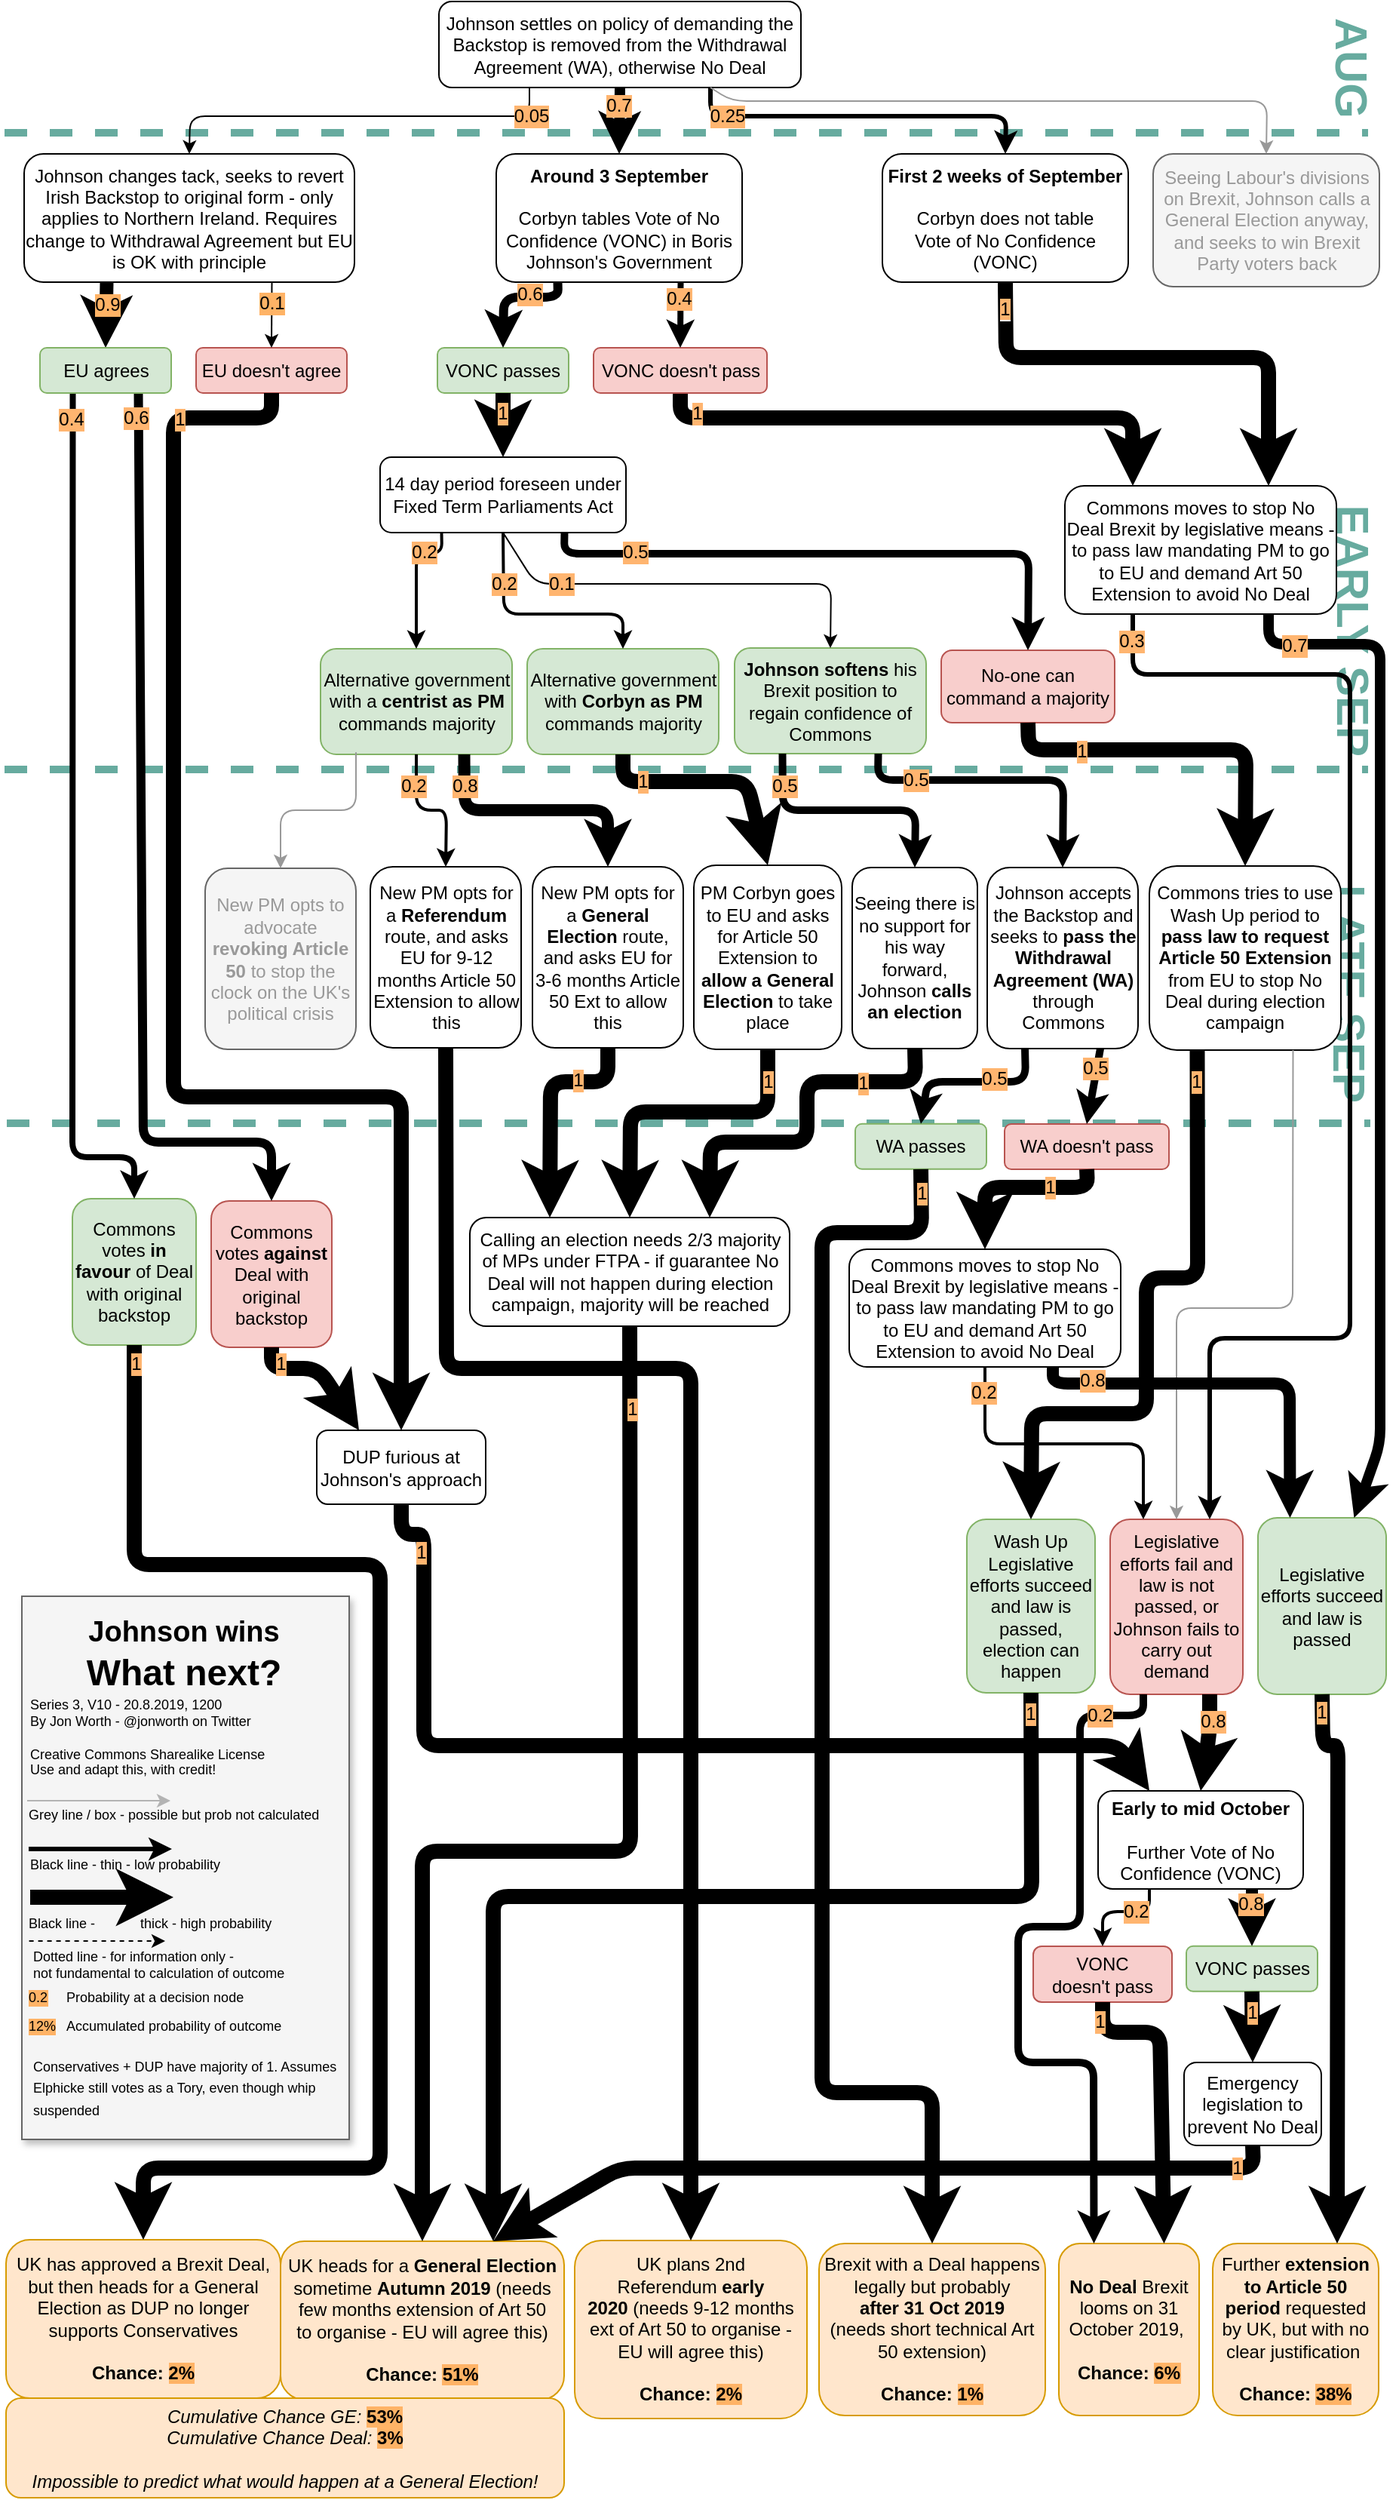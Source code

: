 <mxfile version="11.1.5" type="device" pages="1"><diagram id="lSXVcm9r7wIJ1-dpV6qa" name="Page-1"><mxGraphModel dx="1037" dy="591" grid="1" gridSize="10" guides="1" tooltips="1" connect="1" arrows="1" fold="1" page="1" pageScale="1" pageWidth="827" pageHeight="1169" math="0" shadow="0"><root><mxCell id="0"/><mxCell id="1" parent="0"/><mxCell id="Iw0c2TgwUDw_euC1eZgr-58" value="&lt;font style=&quot;font-size: 30px&quot; color=&quot;#67ab9f&quot;&gt;&lt;b&gt;LATE SEP&lt;/b&gt;&lt;/font&gt;" style="text;html=1;strokeColor=none;fillColor=none;align=right;verticalAlign=middle;whiteSpace=wrap;rounded=0;labelBackgroundColor=none;direction=south;rotation=90;" parent="1" vertex="1"><mxGeometry x="819" y="644.5" width="150" height="33" as="geometry"/></mxCell><mxCell id="8wbT9e71Y-yYrnzdaMmW-101" value="" style="endArrow=none;dashed=1;html=1;strokeWidth=5;strokeColor=#67AB9F;" edge="1" parent="1"><mxGeometry width="50" height="50" relative="1" as="geometry"><mxPoint x="3.5" y="747.5" as="sourcePoint"/><mxPoint x="907.5" y="747.5" as="targetPoint"/></mxGeometry></mxCell><mxCell id="8wbT9e71Y-yYrnzdaMmW-6" value="&lt;font style=&quot;font-size: 30px&quot; color=&quot;#67ab9f&quot;&gt;&lt;b&gt;EARLY SEP&lt;br&gt;&lt;/b&gt;&lt;/font&gt;" style="text;html=1;strokeColor=none;fillColor=none;align=right;verticalAlign=middle;whiteSpace=wrap;rounded=0;labelBackgroundColor=none;direction=south;rotation=90;" vertex="1" parent="1"><mxGeometry x="790" y="383" width="214" height="33" as="geometry"/></mxCell><mxCell id="8wbT9e71Y-yYrnzdaMmW-99" value="" style="endArrow=none;dashed=1;html=1;strokeWidth=5;strokeColor=#67AB9F;" edge="1" parent="1"><mxGeometry width="50" height="50" relative="1" as="geometry"><mxPoint x="2" y="513" as="sourcePoint"/><mxPoint x="906" y="513" as="targetPoint"/></mxGeometry></mxCell><mxCell id="8wbT9e71Y-yYrnzdaMmW-12" value="" style="endArrow=classic;html=1;strokeColor=#000000;strokeWidth=10;entryX=0.25;entryY=0;entryDx=0;entryDy=0;exitX=0.5;exitY=1;exitDx=0;exitDy=0;" edge="1" parent="1" source="8wbT9e71Y-yYrnzdaMmW-2" target="8wbT9e71Y-yYrnzdaMmW-8"><mxGeometry width="50" height="50" relative="1" as="geometry"><mxPoint x="634" y="270" as="sourcePoint"/><mxPoint x="684" y="220" as="targetPoint"/><Array as="points"><mxPoint x="450" y="280"/><mxPoint x="750" y="280"/></Array></mxGeometry></mxCell><mxCell id="8wbT9e71Y-yYrnzdaMmW-55" value="1" style="text;html=1;resizable=0;points=[];align=center;verticalAlign=middle;labelBackgroundColor=#FFB570;" vertex="1" connectable="0" parent="8wbT9e71Y-yYrnzdaMmW-12"><mxGeometry x="-0.925" y="11" relative="1" as="geometry"><mxPoint as="offset"/></mxGeometry></mxCell><mxCell id="Iw0c2TgwUDw_euC1eZgr-34" value="" style="endArrow=none;dashed=1;html=1;strokeWidth=5;strokeColor=#67AB9F;" parent="1" edge="1"><mxGeometry width="50" height="50" relative="1" as="geometry"><mxPoint x="2" y="91" as="sourcePoint"/><mxPoint x="906" y="91" as="targetPoint"/></mxGeometry></mxCell><mxCell id="Iw0c2TgwUDw_euC1eZgr-54" value="&lt;font style=&quot;font-size: 30px&quot; color=&quot;#67ab9f&quot;&gt;&lt;b&gt;AUG&lt;/b&gt;&lt;/font&gt;" style="text;html=1;strokeColor=none;fillColor=none;align=right;verticalAlign=middle;whiteSpace=wrap;rounded=0;labelBackgroundColor=none;direction=south;rotation=90;" parent="1" vertex="1"><mxGeometry x="861" y="32" width="70" height="33" as="geometry"/></mxCell><mxCell id="7K7P4XBZ72VktKCeOSTk-57" value="UK plans 2nd Referendum&amp;nbsp;&lt;b&gt;early 2020&amp;nbsp;&lt;/b&gt;(needs 9-12 months ext of Art 50 to organise - EU will agree this)&lt;b&gt;&lt;br&gt;&lt;/b&gt;&lt;br&gt;&lt;b&gt;Chance: &lt;span style=&quot;background-color: rgb(255 , 179 , 102)&quot;&gt;2%&lt;/span&gt;&lt;/b&gt;" style="rounded=1;whiteSpace=wrap;html=1;fillColor=#ffe6cc;strokeColor=#d79b00;fontSize=12;" parent="1" vertex="1"><mxGeometry x="380" y="1488" width="154" height="118" as="geometry"/></mxCell><mxCell id="7K7P4XBZ72VktKCeOSTk-63" value="&lt;b&gt;No Deal &lt;/b&gt;Brexit looms on 31 October 2019,&amp;nbsp;&lt;br&gt;&lt;br&gt;&lt;b&gt;Chance: &lt;span style=&quot;background-color: rgb(255 , 179 , 102)&quot;&gt;6%&lt;/span&gt;&lt;/b&gt;" style="rounded=1;whiteSpace=wrap;html=1;fillColor=#ffe6cc;strokeColor=#d79b00;fontSize=12;" parent="1" vertex="1"><mxGeometry x="701" y="1490" width="93" height="114" as="geometry"/></mxCell><mxCell id="7K7P4XBZ72VktKCeOSTk-72" value="Brexit with a Deal happens legally but probably&lt;br&gt;&lt;b&gt;after&lt;/b&gt;&lt;span style=&quot;font-size: 12px&quot;&gt;&lt;b&gt;&amp;nbsp;31 Oct 2019&lt;br&gt;&lt;/b&gt;&lt;/span&gt;(needs short technical Art 50 extension)&lt;span style=&quot;font-size: 12px&quot;&gt;&lt;br&gt;&lt;br&gt;&lt;b&gt;Chance: &lt;/b&gt;&lt;span style=&quot;font-weight: bold ; background-color: rgb(255 , 179 , 102)&quot;&gt;1%&lt;/span&gt;&lt;br&gt;&lt;/span&gt;" style="rounded=1;whiteSpace=wrap;html=1;fillColor=#ffe6cc;strokeColor=#d79b00;fontSize=12;" parent="1" vertex="1"><mxGeometry x="542" y="1490" width="150" height="114" as="geometry"/></mxCell><mxCell id="ezZ561g6iPy63EXMOgBz-5" value="UK heads for a &lt;b&gt;General Election &lt;/b&gt;sometime &lt;b&gt;Autumn&amp;nbsp;2019 &lt;/b&gt;(needs few months extension of Art 50&lt;br&gt;to organise - EU will agree this)&lt;br&gt;&lt;br&gt;&lt;b&gt;Chance: &lt;span style=&quot;background-color: rgb(255 , 179 , 102)&quot;&gt;51%&lt;/span&gt;&lt;/b&gt;" style="rounded=1;whiteSpace=wrap;html=1;fillColor=#ffe6cc;strokeColor=#d79b00;fontSize=12;" parent="1" vertex="1"><mxGeometry x="185" y="1488.5" width="188" height="105" as="geometry"/></mxCell><mxCell id="ezZ561g6iPy63EXMOgBz-8" value="&lt;font color=&quot;#999999&quot;&gt;Seeing Labour's divisions on Brexit, Johnson calls a General Election anyway, and seeks to win Brexit Party voters back&lt;/font&gt;" style="rounded=1;whiteSpace=wrap;html=1;fontSize=12;fillColor=#f5f5f5;strokeColor=#666666;fontColor=#333333;" parent="1" vertex="1"><mxGeometry x="763.5" y="105" width="150" height="88" as="geometry"/></mxCell><mxCell id="BL-kFux2TK3ZMEraRpLe-72" value="Further &lt;b&gt;extension to Article 50 period&lt;/b&gt; requested by UK, but with no clear justification&amp;nbsp;&lt;br&gt;&lt;br&gt;&lt;b&gt;Chance: &lt;span style=&quot;background-color: rgb(255 , 179 , 102)&quot;&gt;38%&lt;/span&gt;&lt;/b&gt;" style="rounded=1;whiteSpace=wrap;html=1;fillColor=#ffe6cc;strokeColor=#d79b00;fontSize=12;" parent="1" vertex="1"><mxGeometry x="803" y="1490" width="110" height="114" as="geometry"/></mxCell><mxCell id="Iw0c2TgwUDw_euC1eZgr-5" value="Johnson settles on policy of demanding the Backstop is removed from the Withdrawal Agreement (WA), otherwise No Deal" style="rounded=1;whiteSpace=wrap;html=1;fontSize=12;" parent="1" vertex="1"><mxGeometry x="290" y="4" width="240" height="57" as="geometry"/></mxCell><mxCell id="0ZxB78aHKAC87hzvvOJA-35" value="Johnson changes tack, seeks to revert Irish Backstop to original form - only applies to Northern Ireland. Requires change to Withdrawal Agreement but EU is OK with principle" style="rounded=1;whiteSpace=wrap;html=1;" parent="1" vertex="1"><mxGeometry x="15" y="105" width="219" height="85" as="geometry"/></mxCell><mxCell id="0ZxB78aHKAC87hzvvOJA-38" value="" style="endArrow=classic;html=1;strokeColor=#000000;strokeWidth=1;entryX=0.5;entryY=0;entryDx=0;entryDy=0;exitX=0.25;exitY=1;exitDx=0;exitDy=0;" parent="1" source="Iw0c2TgwUDw_euC1eZgr-5" target="0ZxB78aHKAC87hzvvOJA-35" edge="1"><mxGeometry width="50" height="50" relative="1" as="geometry"><mxPoint x="604" y="68" as="sourcePoint"/><mxPoint x="804" y="157.5" as="targetPoint"/><Array as="points"><mxPoint x="350" y="80"/><mxPoint x="125" y="80"/></Array></mxGeometry></mxCell><mxCell id="0ZxB78aHKAC87hzvvOJA-39" value="0.05" style="text;html=1;resizable=0;points=[];align=center;verticalAlign=middle;labelBackgroundColor=#FFB570;" parent="0ZxB78aHKAC87hzvvOJA-38" vertex="1" connectable="0"><mxGeometry x="-0.822" relative="1" as="geometry"><mxPoint x="6" as="offset"/></mxGeometry></mxCell><mxCell id="0ZxB78aHKAC87hzvvOJA-40" value="EU doesn't agree" style="rounded=1;whiteSpace=wrap;html=1;fillColor=#f8cecc;strokeColor=#b85450;fontSize=12;" parent="1" vertex="1"><mxGeometry x="129" y="233.5" width="100" height="30" as="geometry"/></mxCell><mxCell id="0ZxB78aHKAC87hzvvOJA-42" value="" style="endArrow=classic;html=1;strokeWidth=1;entryX=0.5;entryY=0;entryDx=0;entryDy=0;exitX=0.75;exitY=1;exitDx=0;exitDy=0;" parent="1" source="0ZxB78aHKAC87hzvvOJA-35" target="0ZxB78aHKAC87hzvvOJA-40" edge="1"><mxGeometry width="50" height="50" relative="1" as="geometry"><mxPoint x="118.5" y="210" as="sourcePoint"/><mxPoint x="62.5" y="233" as="targetPoint"/><Array as="points"/></mxGeometry></mxCell><mxCell id="0ZxB78aHKAC87hzvvOJA-43" value="0.1" style="text;html=1;resizable=0;points=[];align=center;verticalAlign=middle;labelBackgroundColor=#FFB366;" parent="0ZxB78aHKAC87hzvvOJA-42" vertex="1" connectable="0"><mxGeometry x="-0.363" relative="1" as="geometry"><mxPoint as="offset"/></mxGeometry></mxCell><mxCell id="0ZxB78aHKAC87hzvvOJA-44" value="" style="endArrow=classic;html=1;strokeWidth=9;entryX=0.5;entryY=0;entryDx=0;entryDy=0;exitX=0.25;exitY=1;exitDx=0;exitDy=0;" parent="1" source="0ZxB78aHKAC87hzvvOJA-35" target="0ZxB78aHKAC87hzvvOJA-41" edge="1"><mxGeometry width="50" height="50" relative="1" as="geometry"><mxPoint x="118.5" y="200" as="sourcePoint"/><mxPoint x="163.5" y="233" as="targetPoint"/><Array as="points"/></mxGeometry></mxCell><mxCell id="0ZxB78aHKAC87hzvvOJA-45" value="0.9" style="text;html=1;resizable=0;points=[];align=center;verticalAlign=middle;labelBackgroundColor=#FFB366;" parent="0ZxB78aHKAC87hzvvOJA-44" vertex="1" connectable="0"><mxGeometry x="-0.327" relative="1" as="geometry"><mxPoint as="offset"/></mxGeometry></mxCell><mxCell id="0ZxB78aHKAC87hzvvOJA-47" value="DUP furious at Johnson's approach" style="rounded=1;whiteSpace=wrap;html=1;fontSize=12;" parent="1" vertex="1"><mxGeometry x="209" y="951" width="112" height="49" as="geometry"/></mxCell><mxCell id="0ZxB78aHKAC87hzvvOJA-49" value="" style="endArrow=classic;html=1;strokeColor=#000000;strokeWidth=10;entryX=0.5;entryY=0;entryDx=0;entryDy=0;exitX=0.5;exitY=1;exitDx=0;exitDy=0;" parent="1" source="0ZxB78aHKAC87hzvvOJA-40" target="0ZxB78aHKAC87hzvvOJA-47" edge="1"><mxGeometry width="50" height="50" relative="1" as="geometry"><mxPoint x="93.5" y="603" as="sourcePoint"/><mxPoint x="341.5" y="812" as="targetPoint"/><Array as="points"><mxPoint x="179" y="280"/><mxPoint x="114" y="280"/><mxPoint x="114" y="730"/><mxPoint x="265" y="730"/></Array></mxGeometry></mxCell><mxCell id="0ZxB78aHKAC87hzvvOJA-61" value="1" style="text;html=1;resizable=0;points=[];align=center;verticalAlign=middle;labelBackgroundColor=#FFB570;" parent="0ZxB78aHKAC87hzvvOJA-49" vertex="1" connectable="0"><mxGeometry x="-0.827" y="1" relative="1" as="geometry"><mxPoint as="offset"/></mxGeometry></mxCell><mxCell id="0ZxB78aHKAC87hzvvOJA-50" value="Commons votes &lt;b&gt;in favour&lt;/b&gt; of Deal with original backstop" style="rounded=1;whiteSpace=wrap;html=1;fontSize=12;fillColor=#d5e8d4;strokeColor=#82b366;" parent="1" vertex="1"><mxGeometry x="47" y="797.5" width="82" height="97" as="geometry"/></mxCell><mxCell id="0ZxB78aHKAC87hzvvOJA-51" value="Commons votes &lt;b&gt;against&lt;/b&gt; Deal with original backstop" style="rounded=1;whiteSpace=wrap;html=1;fontSize=12;fillColor=#f8cecc;strokeColor=#b85450;" parent="1" vertex="1"><mxGeometry x="139" y="799" width="80" height="97" as="geometry"/></mxCell><mxCell id="0ZxB78aHKAC87hzvvOJA-52" value="" style="endArrow=classic;html=1;strokeColor=#000000;strokeWidth=4;exitX=0.25;exitY=1;exitDx=0;exitDy=0;entryX=0.5;entryY=0;entryDx=0;entryDy=0;" parent="1" source="0ZxB78aHKAC87hzvvOJA-41" target="0ZxB78aHKAC87hzvvOJA-50" edge="1"><mxGeometry width="50" height="50" relative="1" as="geometry"><mxPoint x="-101" y="553" as="sourcePoint"/><mxPoint x="-51" y="503" as="targetPoint"/><Array as="points"><mxPoint x="47" y="770"/><mxPoint x="88" y="770"/></Array></mxGeometry></mxCell><mxCell id="0ZxB78aHKAC87hzvvOJA-59" value="0.4" style="text;html=1;resizable=0;points=[];align=center;verticalAlign=middle;labelBackgroundColor=#FFB570;" parent="0ZxB78aHKAC87hzvvOJA-52" vertex="1" connectable="0"><mxGeometry x="-0.734" relative="1" as="geometry"><mxPoint x="-1" y="-59.5" as="offset"/></mxGeometry></mxCell><mxCell id="0ZxB78aHKAC87hzvvOJA-53" value="" style="endArrow=classic;html=1;strokeColor=#000000;strokeWidth=6;exitX=0.75;exitY=1;exitDx=0;exitDy=0;entryX=0.5;entryY=0;entryDx=0;entryDy=0;" parent="1" source="0ZxB78aHKAC87hzvvOJA-41" target="0ZxB78aHKAC87hzvvOJA-51" edge="1"><mxGeometry width="50" height="50" relative="1" as="geometry"><mxPoint x="-31.25" y="403.5" as="sourcePoint"/><mxPoint x="-53" y="643" as="targetPoint"/><Array as="points"><mxPoint x="94" y="760"/><mxPoint x="179" y="760"/></Array></mxGeometry></mxCell><mxCell id="0ZxB78aHKAC87hzvvOJA-60" value="0.6" style="text;html=1;resizable=0;points=[];align=center;verticalAlign=middle;labelBackgroundColor=#FFB570;" parent="0ZxB78aHKAC87hzvvOJA-53" vertex="1" connectable="0"><mxGeometry x="-0.749" y="-1" relative="1" as="geometry"><mxPoint x="-1.5" y="-61.5" as="offset"/></mxGeometry></mxCell><mxCell id="0ZxB78aHKAC87hzvvOJA-54" value="UK has approved a Brexit Deal, but then heads for a General Election as DUP no longer supports Conservatives&lt;br&gt;&lt;br&gt;&lt;b&gt;Chance:&amp;nbsp;&lt;span style=&quot;background-color: rgb(255 , 179 , 102)&quot;&gt;2%&lt;/span&gt;&lt;/b&gt;" style="rounded=1;whiteSpace=wrap;html=1;fillColor=#ffe6cc;strokeColor=#d79b00;fontSize=12;" parent="1" vertex="1"><mxGeometry x="3" y="1487.5" width="182" height="105" as="geometry"/></mxCell><mxCell id="0ZxB78aHKAC87hzvvOJA-57" value="" style="endArrow=classic;html=1;strokeColor=#000000;strokeWidth=10;entryX=0.25;entryY=0;entryDx=0;entryDy=0;exitX=0.5;exitY=1;exitDx=0;exitDy=0;" parent="1" source="0ZxB78aHKAC87hzvvOJA-51" target="0ZxB78aHKAC87hzvvOJA-47" edge="1"><mxGeometry width="50" height="50" relative="1" as="geometry"><mxPoint x="306.5" y="582" as="sourcePoint"/><mxPoint x="337" y="941.5" as="targetPoint"/><Array as="points"><mxPoint x="179" y="910"/><mxPoint x="210" y="910"/></Array></mxGeometry></mxCell><mxCell id="0ZxB78aHKAC87hzvvOJA-70" value="1" style="text;html=1;resizable=0;points=[];align=center;verticalAlign=middle;labelBackgroundColor=#FFB570;" parent="0ZxB78aHKAC87hzvvOJA-57" vertex="1" connectable="0"><mxGeometry x="-0.576" y="3" relative="1" as="geometry"><mxPoint as="offset"/></mxGeometry></mxCell><mxCell id="0ZxB78aHKAC87hzvvOJA-58" value="" style="endArrow=classic;html=1;strokeColor=#000000;strokeWidth=10;entryX=0.5;entryY=0;entryDx=0;entryDy=0;exitX=0.5;exitY=1;exitDx=0;exitDy=0;" parent="1" source="0ZxB78aHKAC87hzvvOJA-50" target="0ZxB78aHKAC87hzvvOJA-54" edge="1"><mxGeometry width="50" height="50" relative="1" as="geometry"><mxPoint x="94" y="713" as="sourcePoint"/><mxPoint x="141" y="763" as="targetPoint"/><Array as="points"><mxPoint x="88" y="1040"/><mxPoint x="251" y="1040"/><mxPoint x="251" y="1440"/><mxPoint x="94" y="1440"/></Array></mxGeometry></mxCell><mxCell id="0ZxB78aHKAC87hzvvOJA-69" value="1" style="text;html=1;resizable=0;points=[];align=center;verticalAlign=middle;labelBackgroundColor=#FFB570;" parent="0ZxB78aHKAC87hzvvOJA-58" vertex="1" connectable="0"><mxGeometry x="-0.974" y="1" relative="1" as="geometry"><mxPoint as="offset"/></mxGeometry></mxCell><mxCell id="0ZxB78aHKAC87hzvvOJA-41" value="EU agrees" style="rounded=1;whiteSpace=wrap;html=1;fillColor=#d5e8d4;strokeColor=#82b366;fontSize=12;" parent="1" vertex="1"><mxGeometry x="25.5" y="233.5" width="87" height="30" as="geometry"/></mxCell><mxCell id="0ZxB78aHKAC87hzvvOJA-66" value="&lt;i&gt;Cumulative Chance GE:&lt;/i&gt;&lt;b&gt;&amp;nbsp;&lt;span style=&quot;background-color: rgb(255 , 179 , 102)&quot;&gt;53%&lt;br&gt;&lt;/span&gt;&lt;/b&gt;&lt;i&gt;Cumulative Chance Deal:&lt;/i&gt;&lt;b&gt;&amp;nbsp;&lt;/b&gt;&lt;span style=&quot;font-weight: bold ; background-color: rgb(255 , 179 , 102)&quot;&gt;3%&lt;/span&gt;&lt;i&gt;&lt;br&gt;&lt;br&gt;Impossible to predict what would happen at a General Election!&lt;/i&gt;" style="rounded=1;whiteSpace=wrap;html=1;fillColor=#ffe6cc;strokeColor=#d79b00;fontSize=12;" parent="1" vertex="1"><mxGeometry x="3" y="1592.5" width="370" height="66" as="geometry"/></mxCell><mxCell id="8wbT9e71Y-yYrnzdaMmW-1" value="&lt;b&gt;Around 3 September&lt;/b&gt;&lt;br&gt;&lt;br&gt;Corbyn tables Vote of No Confidence (VONC) in Boris Johnson's Government" style="rounded=1;whiteSpace=wrap;html=1;fontSize=12;" vertex="1" parent="1"><mxGeometry x="328" y="105" width="163" height="85" as="geometry"/></mxCell><mxCell id="8wbT9e71Y-yYrnzdaMmW-2" value="VONC doesn't pass" style="rounded=1;whiteSpace=wrap;html=1;fillColor=#f8cecc;strokeColor=#b85450;fontSize=12;" vertex="1" parent="1"><mxGeometry x="392.5" y="233.5" width="115" height="30" as="geometry"/></mxCell><mxCell id="8wbT9e71Y-yYrnzdaMmW-3" value="VONC passes" style="rounded=1;whiteSpace=wrap;html=1;fillColor=#d5e8d4;strokeColor=#82b366;fontSize=12;" vertex="1" parent="1"><mxGeometry x="289" y="233.5" width="87" height="30" as="geometry"/></mxCell><mxCell id="8wbT9e71Y-yYrnzdaMmW-4" value="" style="endArrow=classic;html=1;strokeColor=#000000;strokeWidth=7;entryX=0.5;entryY=0;entryDx=0;entryDy=0;exitX=0.5;exitY=1;exitDx=0;exitDy=0;" edge="1" parent="1" source="Iw0c2TgwUDw_euC1eZgr-5" target="8wbT9e71Y-yYrnzdaMmW-1"><mxGeometry width="50" height="50" relative="1" as="geometry"><mxPoint x="314" y="230" as="sourcePoint"/><mxPoint x="364" y="180" as="targetPoint"/></mxGeometry></mxCell><mxCell id="8wbT9e71Y-yYrnzdaMmW-27" value="0.7" style="text;html=1;resizable=0;points=[];align=center;verticalAlign=middle;labelBackgroundColor=#FFB570;" vertex="1" connectable="0" parent="8wbT9e71Y-yYrnzdaMmW-4"><mxGeometry x="-0.471" y="-1" relative="1" as="geometry"><mxPoint as="offset"/></mxGeometry></mxCell><mxCell id="8wbT9e71Y-yYrnzdaMmW-7" value="&lt;b&gt;First 2 weeks of September&lt;/b&gt;&lt;br&gt;&lt;br&gt;Corbyn does not table&lt;br&gt;Vote of No Confidence (VONC)" style="rounded=1;whiteSpace=wrap;html=1;fontSize=12;" vertex="1" parent="1"><mxGeometry x="584" y="105" width="163" height="85" as="geometry"/></mxCell><mxCell id="8wbT9e71Y-yYrnzdaMmW-8" value="Commons moves to stop No Deal Brexit by legislative means - to pass law mandating PM to go to EU and demand Art 50 Extension to avoid No Deal" style="rounded=1;whiteSpace=wrap;html=1;fontSize=12;" vertex="1" parent="1"><mxGeometry x="705" y="325" width="180" height="85" as="geometry"/></mxCell><mxCell id="8wbT9e71Y-yYrnzdaMmW-9" value="" style="endArrow=classic;html=1;strokeColor=#000000;strokeWidth=3;entryX=0.5;entryY=0;entryDx=0;entryDy=0;exitX=0.75;exitY=1;exitDx=0;exitDy=0;" edge="1" parent="1" source="Iw0c2TgwUDw_euC1eZgr-5" target="8wbT9e71Y-yYrnzdaMmW-7"><mxGeometry width="50" height="50" relative="1" as="geometry"><mxPoint x="524" y="170" as="sourcePoint"/><mxPoint x="574" y="120" as="targetPoint"/><Array as="points"><mxPoint x="470" y="80"/><mxPoint x="666" y="80"/></Array></mxGeometry></mxCell><mxCell id="8wbT9e71Y-yYrnzdaMmW-28" value="0.25" style="text;html=1;resizable=0;points=[];align=center;verticalAlign=middle;labelBackgroundColor=#FFB570;" vertex="1" connectable="0" parent="8wbT9e71Y-yYrnzdaMmW-9"><mxGeometry x="-0.751" relative="1" as="geometry"><mxPoint as="offset"/></mxGeometry></mxCell><mxCell id="8wbT9e71Y-yYrnzdaMmW-10" value="" style="endArrow=classic;html=1;strokeColor=#000000;strokeWidth=6;exitX=0.25;exitY=1;exitDx=0;exitDy=0;entryX=0.5;entryY=0;entryDx=0;entryDy=0;" edge="1" parent="1" source="8wbT9e71Y-yYrnzdaMmW-1" target="8wbT9e71Y-yYrnzdaMmW-3"><mxGeometry width="50" height="50" relative="1" as="geometry"><mxPoint x="334" y="400" as="sourcePoint"/><mxPoint x="384" y="350" as="targetPoint"/><Array as="points"><mxPoint x="369" y="200"/><mxPoint x="333" y="200"/></Array></mxGeometry></mxCell><mxCell id="8wbT9e71Y-yYrnzdaMmW-56" value="0.6" style="text;html=1;resizable=0;points=[];align=center;verticalAlign=middle;labelBackgroundColor=#FFB570;" vertex="1" connectable="0" parent="8wbT9e71Y-yYrnzdaMmW-10"><mxGeometry x="-0.254" y="-2" relative="1" as="geometry"><mxPoint as="offset"/></mxGeometry></mxCell><mxCell id="8wbT9e71Y-yYrnzdaMmW-11" value="" style="endArrow=classic;html=1;strokeColor=#000000;strokeWidth=4;exitX=0.75;exitY=1;exitDx=0;exitDy=0;entryX=0.5;entryY=0;entryDx=0;entryDy=0;" edge="1" parent="1" source="8wbT9e71Y-yYrnzdaMmW-1" target="8wbT9e71Y-yYrnzdaMmW-2"><mxGeometry width="50" height="50" relative="1" as="geometry"><mxPoint x="378.75" y="200" as="sourcePoint"/><mxPoint x="347.5" y="243.5" as="targetPoint"/></mxGeometry></mxCell><mxCell id="8wbT9e71Y-yYrnzdaMmW-57" value="0.4" style="text;html=1;resizable=0;points=[];align=center;verticalAlign=middle;labelBackgroundColor=#FFB570;" vertex="1" connectable="0" parent="8wbT9e71Y-yYrnzdaMmW-11"><mxGeometry x="-0.483" y="-1" relative="1" as="geometry"><mxPoint as="offset"/></mxGeometry></mxCell><mxCell id="8wbT9e71Y-yYrnzdaMmW-13" value="" style="endArrow=classic;html=1;strokeColor=#000000;strokeWidth=10;exitX=0.5;exitY=1;exitDx=0;exitDy=0;entryX=0.75;entryY=0;entryDx=0;entryDy=0;" edge="1" parent="1" source="8wbT9e71Y-yYrnzdaMmW-7" target="8wbT9e71Y-yYrnzdaMmW-8"><mxGeometry width="50" height="50" relative="1" as="geometry"><mxPoint x="524" y="440" as="sourcePoint"/><mxPoint x="574" y="390" as="targetPoint"/><Array as="points"><mxPoint x="666" y="240"/><mxPoint x="840" y="240"/></Array></mxGeometry></mxCell><mxCell id="8wbT9e71Y-yYrnzdaMmW-58" value="&lt;font color=&quot;#000000&quot; style=&quot;background-color: rgb(255 , 181 , 112)&quot;&gt;1&lt;/font&gt;" style="text;html=1;resizable=0;points=[];align=center;verticalAlign=middle;labelBackgroundColor=#ffffff;fontColor=#FFB570;" vertex="1" connectable="0" parent="8wbT9e71Y-yYrnzdaMmW-13"><mxGeometry x="-0.887" y="2" relative="1" as="geometry"><mxPoint x="-3" as="offset"/></mxGeometry></mxCell><mxCell id="8wbT9e71Y-yYrnzdaMmW-14" value="14 day period foreseen under Fixed Term Parliaments Act" style="rounded=1;whiteSpace=wrap;html=1;fontSize=12;" vertex="1" parent="1"><mxGeometry x="251" y="306" width="163" height="50" as="geometry"/></mxCell><mxCell id="8wbT9e71Y-yYrnzdaMmW-15" value="Alternative government with &lt;b&gt;Corbyn as PM&lt;/b&gt; commands majority" style="rounded=1;whiteSpace=wrap;html=1;fillColor=#d5e8d4;strokeColor=#82b366;fontSize=12;" vertex="1" parent="1"><mxGeometry x="348.5" y="433" width="127" height="70" as="geometry"/></mxCell><mxCell id="8wbT9e71Y-yYrnzdaMmW-16" value="No-one can command a majority" style="rounded=1;whiteSpace=wrap;html=1;fillColor=#f8cecc;strokeColor=#b85450;fontSize=12;" vertex="1" parent="1"><mxGeometry x="623" y="434" width="115" height="48" as="geometry"/></mxCell><mxCell id="8wbT9e71Y-yYrnzdaMmW-19" value="Alternative government with a &lt;b&gt;centrist as PM&lt;/b&gt; commands majority" style="rounded=1;whiteSpace=wrap;html=1;fillColor=#d5e8d4;strokeColor=#82b366;fontSize=12;" vertex="1" parent="1"><mxGeometry x="211.5" y="433" width="127" height="70" as="geometry"/></mxCell><mxCell id="8wbT9e71Y-yYrnzdaMmW-20" value="" style="endArrow=classic;html=1;strokeColor=#000000;strokeWidth=10;entryX=0.5;entryY=0;entryDx=0;entryDy=0;exitX=0.5;exitY=1;exitDx=0;exitDy=0;" edge="1" parent="1" source="8wbT9e71Y-yYrnzdaMmW-3" target="8wbT9e71Y-yYrnzdaMmW-14"><mxGeometry width="50" height="50" relative="1" as="geometry"><mxPoint x="494" y="400" as="sourcePoint"/><mxPoint x="544" y="350" as="targetPoint"/></mxGeometry></mxCell><mxCell id="8wbT9e71Y-yYrnzdaMmW-54" value="1" style="text;html=1;resizable=0;points=[];align=center;verticalAlign=middle;labelBackgroundColor=#FFB570;" vertex="1" connectable="0" parent="8wbT9e71Y-yYrnzdaMmW-20"><mxGeometry x="-0.369" y="-1" relative="1" as="geometry"><mxPoint as="offset"/></mxGeometry></mxCell><mxCell id="8wbT9e71Y-yYrnzdaMmW-21" value="&lt;b&gt;Johnson softens&lt;/b&gt; his Brexit position to regain confidence of Commons" style="rounded=1;whiteSpace=wrap;html=1;fillColor=#d5e8d4;strokeColor=#82b366;fontSize=12;" vertex="1" parent="1"><mxGeometry x="486" y="432.5" width="127" height="70" as="geometry"/></mxCell><mxCell id="8wbT9e71Y-yYrnzdaMmW-22" value="" style="endArrow=classic;html=1;strokeColor=#000000;strokeWidth=5;exitX=0.75;exitY=1;exitDx=0;exitDy=0;entryX=0.5;entryY=0;entryDx=0;entryDy=0;" edge="1" parent="1" source="8wbT9e71Y-yYrnzdaMmW-14" target="8wbT9e71Y-yYrnzdaMmW-16"><mxGeometry width="50" height="50" relative="1" as="geometry"><mxPoint x="504" y="410" as="sourcePoint"/><mxPoint x="554" y="360" as="targetPoint"/><Array as="points"><mxPoint x="373" y="370"/><mxPoint x="681" y="370"/></Array></mxGeometry></mxCell><mxCell id="8wbT9e71Y-yYrnzdaMmW-50" value="0.5" style="text;html=1;resizable=0;points=[];align=center;verticalAlign=middle;labelBackgroundColor=#FFB570;" vertex="1" connectable="0" parent="8wbT9e71Y-yYrnzdaMmW-22"><mxGeometry x="-0.683" y="1" relative="1" as="geometry"><mxPoint as="offset"/></mxGeometry></mxCell><mxCell id="8wbT9e71Y-yYrnzdaMmW-23" value="" style="endArrow=classic;html=1;strokeColor=#000000;strokeWidth=2;entryX=0.5;entryY=0;entryDx=0;entryDy=0;exitX=0.5;exitY=1;exitDx=0;exitDy=0;" edge="1" parent="1" source="8wbT9e71Y-yYrnzdaMmW-14" target="8wbT9e71Y-yYrnzdaMmW-15"><mxGeometry width="50" height="50" relative="1" as="geometry"><mxPoint x="324" y="430" as="sourcePoint"/><mxPoint x="374" y="380" as="targetPoint"/><Array as="points"><mxPoint x="333" y="410"/><mxPoint x="412" y="410"/></Array></mxGeometry></mxCell><mxCell id="8wbT9e71Y-yYrnzdaMmW-51" value="0.2" style="text;html=1;resizable=0;points=[];align=center;verticalAlign=middle;labelBackgroundColor=#FFB570;" vertex="1" connectable="0" parent="8wbT9e71Y-yYrnzdaMmW-23"><mxGeometry x="-0.423" y="1" relative="1" as="geometry"><mxPoint x="-1.5" y="-11" as="offset"/></mxGeometry></mxCell><mxCell id="8wbT9e71Y-yYrnzdaMmW-24" value="" style="endArrow=classic;html=1;strokeColor=#000000;strokeWidth=2;entryX=0.5;entryY=0;entryDx=0;entryDy=0;exitX=0.25;exitY=1;exitDx=0;exitDy=0;" edge="1" parent="1" source="8wbT9e71Y-yYrnzdaMmW-14" target="8wbT9e71Y-yYrnzdaMmW-19"><mxGeometry width="50" height="50" relative="1" as="geometry"><mxPoint x="292" y="370" as="sourcePoint"/><mxPoint x="534" y="610" as="targetPoint"/><Array as="points"><mxPoint x="292" y="370"/><mxPoint x="275" y="370"/></Array></mxGeometry></mxCell><mxCell id="8wbT9e71Y-yYrnzdaMmW-52" value="0.2" style="text;html=1;resizable=0;points=[];align=center;verticalAlign=middle;labelBackgroundColor=#FFB570;" vertex="1" connectable="0" parent="8wbT9e71Y-yYrnzdaMmW-24"><mxGeometry x="-0.448" y="-1" relative="1" as="geometry"><mxPoint as="offset"/></mxGeometry></mxCell><mxCell id="8wbT9e71Y-yYrnzdaMmW-25" value="" style="endArrow=classic;html=1;strokeColor=#000000;strokeWidth=1;entryX=0.5;entryY=0;entryDx=0;entryDy=0;exitX=0.5;exitY=1;exitDx=0;exitDy=0;" edge="1" parent="1" source="8wbT9e71Y-yYrnzdaMmW-14" target="8wbT9e71Y-yYrnzdaMmW-21"><mxGeometry width="50" height="50" relative="1" as="geometry"><mxPoint x="355.5" y="383" as="sourcePoint"/><mxPoint x="425.5" y="431" as="targetPoint"/><Array as="points"><mxPoint x="354" y="390"/><mxPoint x="550" y="390"/></Array></mxGeometry></mxCell><mxCell id="8wbT9e71Y-yYrnzdaMmW-53" value="0.1" style="text;html=1;resizable=0;points=[];align=center;verticalAlign=middle;labelBackgroundColor=#FFB570;" vertex="1" connectable="0" parent="8wbT9e71Y-yYrnzdaMmW-25"><mxGeometry x="-0.376" y="-1" relative="1" as="geometry"><mxPoint x="-30" y="-1" as="offset"/></mxGeometry></mxCell><mxCell id="8wbT9e71Y-yYrnzdaMmW-26" value="Commons tries to use Wash Up period to &lt;b&gt;pass law to request Article 50 Extension&lt;/b&gt; from EU to stop No Deal during election campaign" style="rounded=1;whiteSpace=wrap;html=1;fontSize=12;" vertex="1" parent="1"><mxGeometry x="761" y="577" width="127" height="122" as="geometry"/></mxCell><mxCell id="8wbT9e71Y-yYrnzdaMmW-29" value="" style="endArrow=classic;html=1;strokeColor=#999999;strokeWidth=1;entryX=0.5;entryY=0;entryDx=0;entryDy=0;exitX=0.75;exitY=1;exitDx=0;exitDy=0;" edge="1" parent="1" source="Iw0c2TgwUDw_euC1eZgr-5" target="ezZ561g6iPy63EXMOgBz-8"><mxGeometry width="50" height="50" relative="1" as="geometry"><mxPoint x="774" y="90" as="sourcePoint"/><mxPoint x="824" y="40" as="targetPoint"/><Array as="points"><mxPoint x="484" y="70"/><mxPoint x="839" y="70"/></Array></mxGeometry></mxCell><mxCell id="8wbT9e71Y-yYrnzdaMmW-30" value="" style="endArrow=classic;html=1;strokeColor=#000000;strokeWidth=10;exitX=0.5;exitY=1;exitDx=0;exitDy=0;entryX=0.5;entryY=0;entryDx=0;entryDy=0;" edge="1" parent="1" source="8wbT9e71Y-yYrnzdaMmW-16" target="8wbT9e71Y-yYrnzdaMmW-26"><mxGeometry width="50" height="50" relative="1" as="geometry"><mxPoint x="878" y="620" as="sourcePoint"/><mxPoint x="928" y="570" as="targetPoint"/><Array as="points"><mxPoint x="681" y="500"/><mxPoint x="825" y="500"/></Array></mxGeometry></mxCell><mxCell id="8wbT9e71Y-yYrnzdaMmW-113" value="1" style="text;html=1;resizable=0;points=[];align=center;verticalAlign=middle;labelBackgroundColor=#FFB570;fontColor=#000000;" vertex="1" connectable="0" parent="8wbT9e71Y-yYrnzdaMmW-30"><mxGeometry x="-0.561" y="-1" relative="1" as="geometry"><mxPoint as="offset"/></mxGeometry></mxCell><mxCell id="8wbT9e71Y-yYrnzdaMmW-31" value="PM Corbyn goes to EU and asks for Article 50 Extension to &lt;b&gt;allow a General Election&lt;/b&gt; to take place" style="rounded=1;whiteSpace=wrap;html=1;fontSize=12;" vertex="1" parent="1"><mxGeometry x="459" y="576.5" width="98" height="122" as="geometry"/></mxCell><mxCell id="8wbT9e71Y-yYrnzdaMmW-32" value="New PM opts for a &lt;b&gt;General Election&lt;/b&gt; route, and asks EU for 3-6 months Article 50 Ext to allow this" style="rounded=1;whiteSpace=wrap;html=1;fontSize=12;" vertex="1" parent="1"><mxGeometry x="352" y="577.5" width="100" height="120" as="geometry"/></mxCell><mxCell id="8wbT9e71Y-yYrnzdaMmW-33" value="New PM opts for a &lt;b&gt;Referendum&lt;/b&gt; route, and asks EU for 9-12 months Article 50 Extension to allow this" style="rounded=1;whiteSpace=wrap;html=1;fontSize=12;" vertex="1" parent="1"><mxGeometry x="244.5" y="577.5" width="100" height="120" as="geometry"/></mxCell><mxCell id="8wbT9e71Y-yYrnzdaMmW-34" value="" style="endArrow=classic;html=1;strokeColor=#000000;strokeWidth=2;entryX=0.5;entryY=0;entryDx=0;entryDy=0;exitX=0.5;exitY=1;exitDx=0;exitDy=0;" edge="1" parent="1" source="8wbT9e71Y-yYrnzdaMmW-19" target="8wbT9e71Y-yYrnzdaMmW-33"><mxGeometry width="50" height="50" relative="1" as="geometry"><mxPoint x="178" y="490" as="sourcePoint"/><mxPoint x="303" y="550.5" as="targetPoint"/><Array as="points"><mxPoint x="275" y="540"/><mxPoint x="295" y="540"/></Array></mxGeometry></mxCell><mxCell id="8wbT9e71Y-yYrnzdaMmW-108" value="0.2" style="text;html=1;resizable=0;points=[];align=center;verticalAlign=middle;labelBackgroundColor=#FFB570;fontColor=#000000;" vertex="1" connectable="0" parent="8wbT9e71Y-yYrnzdaMmW-34"><mxGeometry x="-0.57" y="-2" relative="1" as="geometry"><mxPoint as="offset"/></mxGeometry></mxCell><mxCell id="8wbT9e71Y-yYrnzdaMmW-35" value="" style="endArrow=classic;html=1;strokeColor=#000000;strokeWidth=8;exitX=0.75;exitY=1;exitDx=0;exitDy=0;entryX=0.5;entryY=0;entryDx=0;entryDy=0;" edge="1" parent="1" source="8wbT9e71Y-yYrnzdaMmW-19" target="8wbT9e71Y-yYrnzdaMmW-32"><mxGeometry width="50" height="50" relative="1" as="geometry"><mxPoint x="463" y="770.5" as="sourcePoint"/><mxPoint x="513" y="720.5" as="targetPoint"/><Array as="points"><mxPoint x="307" y="540"/><mxPoint x="402" y="540"/></Array></mxGeometry></mxCell><mxCell id="8wbT9e71Y-yYrnzdaMmW-109" value="0.8" style="text;html=1;resizable=0;points=[];align=center;verticalAlign=middle;labelBackgroundColor=#FFB570;fontColor=#000000;" vertex="1" connectable="0" parent="8wbT9e71Y-yYrnzdaMmW-35"><mxGeometry x="-0.76" relative="1" as="geometry"><mxPoint as="offset"/></mxGeometry></mxCell><mxCell id="8wbT9e71Y-yYrnzdaMmW-36" value="" style="endArrow=classic;html=1;strokeColor=#000000;strokeWidth=10;exitX=0.5;exitY=1;exitDx=0;exitDy=0;entryX=0.5;entryY=0;entryDx=0;entryDy=0;" edge="1" parent="1" source="8wbT9e71Y-yYrnzdaMmW-15" target="8wbT9e71Y-yYrnzdaMmW-31"><mxGeometry width="50" height="50" relative="1" as="geometry"><mxPoint x="212.75" y="513" as="sourcePoint"/><mxPoint x="288" y="662.5" as="targetPoint"/><Array as="points"><mxPoint x="412" y="521"/><mxPoint x="494" y="521"/></Array></mxGeometry></mxCell><mxCell id="8wbT9e71Y-yYrnzdaMmW-110" value="1" style="text;html=1;resizable=0;points=[];align=center;verticalAlign=middle;labelBackgroundColor=#FFB570;fontColor=#000000;" vertex="1" connectable="0" parent="8wbT9e71Y-yYrnzdaMmW-36"><mxGeometry x="-0.771" y="13" relative="1" as="geometry"><mxPoint x="13" y="13" as="offset"/></mxGeometry></mxCell><mxCell id="8wbT9e71Y-yYrnzdaMmW-37" value="" style="group" vertex="1" connectable="0" parent="1"><mxGeometry x="13" y="1061" width="217.5" height="360" as="geometry"/></mxCell><mxCell id="7K7P4XBZ72VktKCeOSTk-86" value="" style="rounded=0;whiteSpace=wrap;html=1;labelBackgroundColor=none;strokeColor=#666666;fontSize=10;fontColor=#333333;fillColor=#f5f5f5;shadow=1;" parent="8wbT9e71Y-yYrnzdaMmW-37" vertex="1"><mxGeometry x="0.5" width="217" height="360" as="geometry"/></mxCell><mxCell id="7K7P4XBZ72VktKCeOSTk-87" value="Grey line / box - possible but prob not calculated" style="text;html=1;resizable=0;points=[];autosize=1;align=left;verticalAlign=top;spacingTop=-4;fontSize=9;" parent="8wbT9e71Y-yYrnzdaMmW-37" vertex="1"><mxGeometry x="2.5" y="136.556" width="210" height="10" as="geometry"/></mxCell><mxCell id="7K7P4XBZ72VktKCeOSTk-88" value="&lt;b&gt;&lt;font style=&quot;font-size: 19px&quot;&gt;Johnson wins&lt;br&gt;&lt;/font&gt;What next?&lt;br&gt;&lt;/b&gt;" style="text;html=1;strokeColor=none;fillColor=none;spacing=5;spacingTop=-20;whiteSpace=wrap;overflow=hidden;rounded=0;labelBackgroundColor=none;fontSize=24;align=center;" parent="8wbT9e71Y-yYrnzdaMmW-37" vertex="1"><mxGeometry y="17.556" width="216" height="44" as="geometry"/></mxCell><mxCell id="7K7P4XBZ72VktKCeOSTk-89" value="" style="endArrow=classic;html=1;strokeColor=#B3B3B3;strokeWidth=1;fillColor=#000000;fontSize=9;" parent="8wbT9e71Y-yYrnzdaMmW-37" edge="1"><mxGeometry width="50" height="50" relative="1" as="geometry"><mxPoint x="4" y="135.556" as="sourcePoint"/><mxPoint x="99" y="135.556" as="targetPoint"/></mxGeometry></mxCell><mxCell id="7K7P4XBZ72VktKCeOSTk-90" value="Black line - thin - low probability" style="text;html=1;resizable=0;points=[];autosize=1;align=left;verticalAlign=top;spacingTop=-4;fontSize=9;" parent="8wbT9e71Y-yYrnzdaMmW-37" vertex="1"><mxGeometry x="3.5" y="169.556" width="180" height="20" as="geometry"/></mxCell><mxCell id="7K7P4XBZ72VktKCeOSTk-91" value="" style="endArrow=classic;html=1;strokeColor=#000000;strokeWidth=3;fillColor=#000000;fontSize=9;" parent="8wbT9e71Y-yYrnzdaMmW-37" edge="1"><mxGeometry width="50" height="50" relative="1" as="geometry"><mxPoint x="5" y="167.556" as="sourcePoint"/><mxPoint x="100" y="167.556" as="targetPoint"/></mxGeometry></mxCell><mxCell id="7K7P4XBZ72VktKCeOSTk-92" value="Black line -&amp;nbsp; &amp;nbsp; &amp;nbsp; &amp;nbsp; &amp;nbsp; &amp;nbsp; thick - high probability" style="text;html=1;resizable=0;points=[];autosize=1;align=left;verticalAlign=top;spacingTop=-4;fontSize=9;" parent="8wbT9e71Y-yYrnzdaMmW-37" vertex="1"><mxGeometry x="3" y="208.556" width="180" height="10" as="geometry"/></mxCell><mxCell id="7K7P4XBZ72VktKCeOSTk-93" value="" style="endArrow=classic;html=1;strokeColor=#000000;strokeWidth=10;fillColor=#000000;fontSize=9;" parent="8wbT9e71Y-yYrnzdaMmW-37" edge="1"><mxGeometry width="50" height="50" relative="1" as="geometry"><mxPoint x="6" y="199.556" as="sourcePoint"/><mxPoint x="101" y="199.556" as="targetPoint"/></mxGeometry></mxCell><mxCell id="7K7P4XBZ72VktKCeOSTk-94" value="0.2" style="text;html=1;resizable=0;points=[];autosize=1;align=left;verticalAlign=top;spacingTop=-4;labelBackgroundColor=#FFB366;fontSize=9;" parent="8wbT9e71Y-yYrnzdaMmW-37" vertex="1"><mxGeometry x="3" y="258.056" width="30" height="20" as="geometry"/></mxCell><mxCell id="7K7P4XBZ72VktKCeOSTk-95" value="Probability at a decision node" style="text;html=1;resizable=0;points=[];autosize=1;align=left;verticalAlign=top;spacingTop=-4;fontSize=9;" parent="8wbT9e71Y-yYrnzdaMmW-37" vertex="1"><mxGeometry x="28" y="258.056" width="150" height="10" as="geometry"/></mxCell><mxCell id="7K7P4XBZ72VktKCeOSTk-96" value="&lt;div style=&quot;font-size: 9px&quot;&gt;&lt;span style=&quot;font-size: 9px&quot;&gt;Series 3, V10 - 20.8&lt;/span&gt;&lt;span&gt;.2019, 1200&lt;/span&gt;&lt;/div&gt;&lt;div style=&quot;font-size: 9px&quot;&gt;&lt;span&gt;By Jon Worth - @jonworth on Twitter&lt;/span&gt;&lt;/div&gt;&lt;div style=&quot;font-size: 9px&quot;&gt;&lt;span&gt;&lt;br&gt;&lt;/span&gt;&lt;/div&gt;&lt;div style=&quot;font-size: 9px&quot;&gt;&lt;span&gt;Creative Commons Sharealike License&lt;/span&gt;&lt;/div&gt;&lt;div style=&quot;font-size: 9px&quot;&gt;&lt;span&gt;Use and adapt this, with credit!&lt;/span&gt;&lt;/div&gt;&lt;font style=&quot;font-size: 9px&quot;&gt;&lt;br style=&quot;font-size: 9px&quot;&gt;&lt;/font&gt;" style="text;html=1;strokeColor=none;fillColor=none;align=left;verticalAlign=middle;whiteSpace=wrap;rounded=0;labelBackgroundColor=none;fontSize=9;fontColor=#000000;" parent="8wbT9e71Y-yYrnzdaMmW-37" vertex="1"><mxGeometry x="3.5" y="73.556" width="212" height="51" as="geometry"/></mxCell><mxCell id="7K7P4XBZ72VktKCeOSTk-101" value="Accumulated probability of outcome" style="text;html=1;resizable=0;points=[];autosize=1;align=left;verticalAlign=top;spacingTop=-4;fontSize=9;" parent="8wbT9e71Y-yYrnzdaMmW-37" vertex="1"><mxGeometry x="28" y="277.056" width="170" height="10" as="geometry"/></mxCell><mxCell id="7K7P4XBZ72VktKCeOSTk-102" value="12%" style="text;html=1;resizable=0;points=[];autosize=1;align=left;verticalAlign=top;spacingTop=-4;labelBackgroundColor=#FFB366;fontSize=9;" parent="8wbT9e71Y-yYrnzdaMmW-37" vertex="1"><mxGeometry x="3" y="277.056" width="40" height="10" as="geometry"/></mxCell><mxCell id="Qk-Si_SosrUgOm1ljYYP-52" value="Dotted line - for information only -&lt;br&gt;not fundamental to calculation of outcome" style="text;html=1;resizable=0;points=[];autosize=1;align=left;verticalAlign=top;spacingTop=-4;fontSize=9;" parent="8wbT9e71Y-yYrnzdaMmW-37" vertex="1"><mxGeometry x="5.5" y="231.056" width="180" height="20" as="geometry"/></mxCell><mxCell id="Qk-Si_SosrUgOm1ljYYP-53" value="" style="endArrow=classic;html=1;strokeColor=#000000;strokeWidth=1;exitX=0.5;exitY=1;exitDx=0;exitDy=0;dashed=1;" parent="8wbT9e71Y-yYrnzdaMmW-37" edge="1"><mxGeometry width="50" height="50" relative="1" as="geometry"><mxPoint x="5.3" y="228.556" as="sourcePoint"/><mxPoint x="95.5" y="228.556" as="targetPoint"/></mxGeometry></mxCell><mxCell id="Qk-Si_SosrUgOm1ljYYP-54" value="&lt;font style=&quot;font-size: 9px&quot;&gt;Conservatives + DUP have majority of 1. Assumes Elphicke still votes as a Tory, even though whip suspended&lt;/font&gt;" style="text;html=1;strokeColor=none;fillColor=none;align=left;verticalAlign=middle;whiteSpace=wrap;rounded=0;dashed=1;labelBackgroundColor=none;flipV=1;" parent="8wbT9e71Y-yYrnzdaMmW-37" vertex="1"><mxGeometry x="6" y="300" width="207" height="49" as="geometry"/></mxCell><mxCell id="8wbT9e71Y-yYrnzdaMmW-38" value="" style="endArrow=classic;html=1;strokeColor=#000000;strokeWidth=10;entryX=0.5;entryY=0;entryDx=0;entryDy=0;exitX=0.5;exitY=1;exitDx=0;exitDy=0;" edge="1" parent="1" source="8wbT9e71Y-yYrnzdaMmW-86" target="ezZ561g6iPy63EXMOgBz-5"><mxGeometry width="50" height="50" relative="1" as="geometry"><mxPoint x="244" y="920" as="sourcePoint"/><mxPoint x="504" y="1110" as="targetPoint"/><Array as="points"><mxPoint x="417" y="1230"/><mxPoint x="279" y="1230"/></Array></mxGeometry></mxCell><mxCell id="8wbT9e71Y-yYrnzdaMmW-128" value="1" style="text;html=1;resizable=0;points=[];align=center;verticalAlign=middle;labelBackgroundColor=#FFB570;fontColor=#000000;" vertex="1" connectable="0" parent="8wbT9e71Y-yYrnzdaMmW-38"><mxGeometry x="-0.852" y="1" relative="1" as="geometry"><mxPoint as="offset"/></mxGeometry></mxCell><mxCell id="8wbT9e71Y-yYrnzdaMmW-40" value="Wash Up Legislative efforts succeed and law is passed, election can happen" style="rounded=1;whiteSpace=wrap;html=1;fillColor=#d5e8d4;strokeColor=#82b366;fontSize=12;" vertex="1" parent="1"><mxGeometry x="640" y="1010" width="85" height="115" as="geometry"/></mxCell><mxCell id="8wbT9e71Y-yYrnzdaMmW-41" value="Legislative efforts fail and law is not passed, or Johnson fails to carry out demand" style="rounded=1;whiteSpace=wrap;html=1;fillColor=#f8cecc;strokeColor=#b85450;fontSize=12;" vertex="1" parent="1"><mxGeometry x="735" y="1010" width="88" height="116" as="geometry"/></mxCell><mxCell id="8wbT9e71Y-yYrnzdaMmW-42" value="" style="endArrow=classic;html=1;strokeColor=#000000;strokeWidth=3;exitX=0.25;exitY=1;exitDx=0;exitDy=0;entryX=0.75;entryY=0;entryDx=0;entryDy=0;" edge="1" parent="1" source="8wbT9e71Y-yYrnzdaMmW-8" target="8wbT9e71Y-yYrnzdaMmW-41"><mxGeometry width="50" height="50" relative="1" as="geometry"><mxPoint x="964" y="640" as="sourcePoint"/><mxPoint x="1014" y="590" as="targetPoint"/><Array as="points"><mxPoint x="750" y="450"/><mxPoint x="894" y="450"/><mxPoint x="894" y="890"/><mxPoint x="801" y="890"/></Array></mxGeometry></mxCell><mxCell id="8wbT9e71Y-yYrnzdaMmW-107" value="0.3" style="text;html=1;resizable=0;points=[];align=center;verticalAlign=middle;labelBackgroundColor=#FFB570;fontColor=#000000;" vertex="1" connectable="0" parent="8wbT9e71Y-yYrnzdaMmW-42"><mxGeometry x="-0.958" y="-1" relative="1" as="geometry"><mxPoint as="offset"/></mxGeometry></mxCell><mxCell id="8wbT9e71Y-yYrnzdaMmW-43" value="" style="endArrow=classic;html=1;strokeColor=#999999;strokeWidth=1;exitX=0.75;exitY=1;exitDx=0;exitDy=0;entryX=0.5;entryY=0;entryDx=0;entryDy=0;" edge="1" parent="1" source="8wbT9e71Y-yYrnzdaMmW-26" target="8wbT9e71Y-yYrnzdaMmW-41"><mxGeometry width="50" height="50" relative="1" as="geometry"><mxPoint x="794" y="900" as="sourcePoint"/><mxPoint x="844" y="850" as="targetPoint"/><Array as="points"><mxPoint x="856" y="870"/><mxPoint x="779" y="870"/></Array></mxGeometry></mxCell><mxCell id="8wbT9e71Y-yYrnzdaMmW-44" value="" style="endArrow=classic;html=1;strokeColor=#000000;strokeWidth=10;exitX=0.25;exitY=1;exitDx=0;exitDy=0;entryX=0.5;entryY=0;entryDx=0;entryDy=0;" edge="1" parent="1" source="8wbT9e71Y-yYrnzdaMmW-26" target="8wbT9e71Y-yYrnzdaMmW-40"><mxGeometry width="50" height="50" relative="1" as="geometry"><mxPoint x="684" y="900" as="sourcePoint"/><mxPoint x="654" y="670" as="targetPoint"/><Array as="points"><mxPoint x="793" y="850"/><mxPoint x="759" y="850"/><mxPoint x="759" y="940"/><mxPoint x="683" y="940"/></Array></mxGeometry></mxCell><mxCell id="8wbT9e71Y-yYrnzdaMmW-114" value="1" style="text;html=1;resizable=0;points=[];align=center;verticalAlign=middle;labelBackgroundColor=#FFB570;fontColor=#000000;" vertex="1" connectable="0" parent="8wbT9e71Y-yYrnzdaMmW-44"><mxGeometry x="-0.902" y="-1" relative="1" as="geometry"><mxPoint as="offset"/></mxGeometry></mxCell><mxCell id="8wbT9e71Y-yYrnzdaMmW-45" value="" style="endArrow=classic;html=1;strokeColor=#000000;strokeWidth=10;exitX=0.5;exitY=1;exitDx=0;exitDy=0;entryX=0.75;entryY=0;entryDx=0;entryDy=0;" edge="1" parent="1" source="8wbT9e71Y-yYrnzdaMmW-40" target="ezZ561g6iPy63EXMOgBz-5"><mxGeometry width="50" height="50" relative="1" as="geometry"><mxPoint x="674" y="810" as="sourcePoint"/><mxPoint x="624" y="900" as="targetPoint"/><Array as="points"><mxPoint x="683" y="1260"/><mxPoint x="326" y="1260"/></Array></mxGeometry></mxCell><mxCell id="8wbT9e71Y-yYrnzdaMmW-122" value="1" style="text;html=1;resizable=0;points=[];align=center;verticalAlign=middle;labelBackgroundColor=#FFB570;fontColor=#000000;" vertex="1" connectable="0" parent="8wbT9e71Y-yYrnzdaMmW-45"><mxGeometry x="-0.961" y="1" relative="1" as="geometry"><mxPoint x="-2" as="offset"/></mxGeometry></mxCell><mxCell id="8wbT9e71Y-yYrnzdaMmW-46" value="" style="endArrow=classic;html=1;strokeColor=#000000;strokeWidth=10;exitX=0.5;exitY=1;exitDx=0;exitDy=0;entryX=0.5;entryY=0;entryDx=0;entryDy=0;" edge="1" parent="1" source="8wbT9e71Y-yYrnzdaMmW-33" target="7K7P4XBZ72VktKCeOSTk-57"><mxGeometry width="50" height="50" relative="1" as="geometry"><mxPoint x="574" y="1240" as="sourcePoint"/><mxPoint x="624" y="1190" as="targetPoint"/><Array as="points"><mxPoint x="295" y="910"/><mxPoint x="457" y="910"/></Array></mxGeometry></mxCell><mxCell id="8wbT9e71Y-yYrnzdaMmW-47" value="Legislative efforts succeed and law is passed" style="rounded=1;whiteSpace=wrap;html=1;fillColor=#d5e8d4;strokeColor=#82b366;fontSize=12;" vertex="1" parent="1"><mxGeometry x="833" y="1009" width="85" height="117" as="geometry"/></mxCell><mxCell id="8wbT9e71Y-yYrnzdaMmW-48" value="" style="endArrow=classic;html=1;strokeColor=#000000;strokeWidth=7;exitX=0.75;exitY=1;exitDx=0;exitDy=0;entryX=0.75;entryY=0;entryDx=0;entryDy=0;" edge="1" parent="1" source="8wbT9e71Y-yYrnzdaMmW-8" target="8wbT9e71Y-yYrnzdaMmW-47"><mxGeometry width="50" height="50" relative="1" as="geometry"><mxPoint x="838.5" y="441" as="sourcePoint"/><mxPoint x="881.75" y="688" as="targetPoint"/><Array as="points"><mxPoint x="840" y="430"/><mxPoint x="914" y="430"/><mxPoint x="914" y="960"/></Array></mxGeometry></mxCell><mxCell id="8wbT9e71Y-yYrnzdaMmW-106" value="0.7" style="text;html=1;resizable=0;points=[];align=center;verticalAlign=middle;labelBackgroundColor=#FFB570;fontColor=#000000;" vertex="1" connectable="0" parent="8wbT9e71Y-yYrnzdaMmW-48"><mxGeometry x="-0.892" y="-1" relative="1" as="geometry"><mxPoint as="offset"/></mxGeometry></mxCell><mxCell id="8wbT9e71Y-yYrnzdaMmW-49" value="" style="endArrow=classic;html=1;strokeColor=#000000;strokeWidth=10;exitX=0.5;exitY=1;exitDx=0;exitDy=0;entryX=0.75;entryY=0;entryDx=0;entryDy=0;" edge="1" parent="1" source="8wbT9e71Y-yYrnzdaMmW-47" target="BL-kFux2TK3ZMEraRpLe-72"><mxGeometry width="50" height="50" relative="1" as="geometry"><mxPoint x="594" y="1150" as="sourcePoint"/><mxPoint x="944" y="1470" as="targetPoint"/><Array as="points"><mxPoint x="876" y="1160"/><mxPoint x="886" y="1160"/></Array></mxGeometry></mxCell><mxCell id="8wbT9e71Y-yYrnzdaMmW-121" value="1" style="text;html=1;resizable=0;points=[];align=center;verticalAlign=middle;labelBackgroundColor=#FFB570;fontColor=#000000;" vertex="1" connectable="0" parent="8wbT9e71Y-yYrnzdaMmW-49"><mxGeometry x="-0.936" y="-1" relative="1" as="geometry"><mxPoint as="offset"/></mxGeometry></mxCell><mxCell id="8wbT9e71Y-yYrnzdaMmW-61" value="Johnson accepts the Backstop and seeks to &lt;b&gt;pass the Withdrawal Agreement (WA)&lt;/b&gt; through Commons" style="rounded=1;whiteSpace=wrap;html=1;fontSize=12;" vertex="1" parent="1"><mxGeometry x="653.5" y="578" width="100" height="120" as="geometry"/></mxCell><mxCell id="8wbT9e71Y-yYrnzdaMmW-62" value="Seeing there is no support for his way forward, Johnson &lt;b&gt;calls an election&lt;/b&gt;" style="rounded=1;whiteSpace=wrap;html=1;fontSize=12;" vertex="1" parent="1"><mxGeometry x="564" y="578" width="83" height="120" as="geometry"/></mxCell><mxCell id="8wbT9e71Y-yYrnzdaMmW-63" value="" style="endArrow=classic;html=1;strokeColor=#000000;strokeWidth=5;fontColor=#FFB570;entryX=0.5;entryY=0;entryDx=0;entryDy=0;exitX=0.75;exitY=1;exitDx=0;exitDy=0;" edge="1" parent="1" source="8wbT9e71Y-yYrnzdaMmW-21" target="8wbT9e71Y-yYrnzdaMmW-61"><mxGeometry width="50" height="50" relative="1" as="geometry"><mxPoint x="461.5" y="780" as="sourcePoint"/><mxPoint x="511.5" y="730" as="targetPoint"/><Array as="points"><mxPoint x="581" y="520"/><mxPoint x="704" y="520"/></Array></mxGeometry></mxCell><mxCell id="8wbT9e71Y-yYrnzdaMmW-112" value="0.5" style="text;html=1;resizable=0;points=[];align=center;verticalAlign=middle;labelBackgroundColor=#FFB570;fontColor=#000000;" vertex="1" connectable="0" parent="8wbT9e71Y-yYrnzdaMmW-63"><mxGeometry x="-0.577" relative="1" as="geometry"><mxPoint as="offset"/></mxGeometry></mxCell><mxCell id="8wbT9e71Y-yYrnzdaMmW-64" value="" style="endArrow=classic;html=1;strokeColor=#000000;strokeWidth=5;fontColor=#FFB570;entryX=0.5;entryY=0;entryDx=0;entryDy=0;exitX=0.25;exitY=1;exitDx=0;exitDy=0;" edge="1" parent="1" source="8wbT9e71Y-yYrnzdaMmW-21" target="8wbT9e71Y-yYrnzdaMmW-62"><mxGeometry width="50" height="50" relative="1" as="geometry"><mxPoint x="441.5" y="540" as="sourcePoint"/><mxPoint x="532.5" y="569" as="targetPoint"/><Array as="points"><mxPoint x="518" y="540"/><mxPoint x="606" y="540"/></Array></mxGeometry></mxCell><mxCell id="8wbT9e71Y-yYrnzdaMmW-111" value="0.5" style="text;html=1;resizable=0;points=[];align=center;verticalAlign=middle;labelBackgroundColor=#FFB570;fontColor=#000000;" vertex="1" connectable="0" parent="8wbT9e71Y-yYrnzdaMmW-64"><mxGeometry x="-0.745" y="1" relative="1" as="geometry"><mxPoint as="offset"/></mxGeometry></mxCell><mxCell id="8wbT9e71Y-yYrnzdaMmW-65" value="&lt;b&gt;Early to mid October&lt;/b&gt;&lt;br&gt;&lt;br&gt;Further Vote of No Confidence (VONC)" style="rounded=1;whiteSpace=wrap;html=1;fontSize=12;" vertex="1" parent="1"><mxGeometry x="727" y="1190" width="136" height="65" as="geometry"/></mxCell><mxCell id="8wbT9e71Y-yYrnzdaMmW-66" value="VONC passes" style="rounded=1;whiteSpace=wrap;html=1;fillColor=#d5e8d4;strokeColor=#82b366;fontSize=12;" vertex="1" parent="1"><mxGeometry x="785.5" y="1292.889" width="87" height="30" as="geometry"/></mxCell><mxCell id="8wbT9e71Y-yYrnzdaMmW-67" value="VONC&lt;br&gt;doesn't pass" style="rounded=1;whiteSpace=wrap;html=1;fillColor=#f8cecc;strokeColor=#b85450;fontSize=12;" vertex="1" parent="1"><mxGeometry x="684" y="1293" width="92" height="37" as="geometry"/></mxCell><mxCell id="8wbT9e71Y-yYrnzdaMmW-68" value="" style="endArrow=classic;html=1;strokeColor=#000000;strokeWidth=2;exitX=0.25;exitY=1;exitDx=0;exitDy=0;entryX=0.5;entryY=0;entryDx=0;entryDy=0;" edge="1" source="8wbT9e71Y-yYrnzdaMmW-65" target="8wbT9e71Y-yYrnzdaMmW-67" parent="1"><mxGeometry width="50" height="50" relative="1" as="geometry"><mxPoint x="708.5" y="1464.889" as="sourcePoint"/><mxPoint x="758.5" y="1414.889" as="targetPoint"/><Array as="points"><mxPoint x="761" y="1270"/><mxPoint x="730" y="1270"/></Array></mxGeometry></mxCell><mxCell id="8wbT9e71Y-yYrnzdaMmW-69" value="0.2" style="text;html=1;resizable=0;points=[];align=center;verticalAlign=middle;labelBackgroundColor=#FFB570;" vertex="1" connectable="0" parent="8wbT9e71Y-yYrnzdaMmW-68"><mxGeometry x="-0.254" y="-2" relative="1" as="geometry"><mxPoint x="1" y="2" as="offset"/></mxGeometry></mxCell><mxCell id="8wbT9e71Y-yYrnzdaMmW-70" value="" style="endArrow=classic;html=1;strokeColor=#000000;strokeWidth=8;exitX=0.75;exitY=1;exitDx=0;exitDy=0;entryX=0.5;entryY=0;entryDx=0;entryDy=0;" edge="1" source="8wbT9e71Y-yYrnzdaMmW-65" target="8wbT9e71Y-yYrnzdaMmW-66" parent="1"><mxGeometry width="50" height="50" relative="1" as="geometry"><mxPoint x="759.25" y="1264.889" as="sourcePoint"/><mxPoint x="830" y="1292.889" as="targetPoint"/></mxGeometry></mxCell><mxCell id="8wbT9e71Y-yYrnzdaMmW-71" value="0.8" style="text;html=1;resizable=0;points=[];align=center;verticalAlign=middle;labelBackgroundColor=#FFB570;" vertex="1" connectable="0" parent="8wbT9e71Y-yYrnzdaMmW-70"><mxGeometry x="-0.483" y="-1" relative="1" as="geometry"><mxPoint as="offset"/></mxGeometry></mxCell><mxCell id="8wbT9e71Y-yYrnzdaMmW-73" value="WA passes" style="rounded=1;whiteSpace=wrap;html=1;fillColor=#d5e8d4;strokeColor=#82b366;fontSize=12;" vertex="1" parent="1"><mxGeometry x="566" y="747.889" width="87" height="30" as="geometry"/></mxCell><mxCell id="8wbT9e71Y-yYrnzdaMmW-74" value="WA doesn't pass" style="rounded=1;whiteSpace=wrap;html=1;fillColor=#f8cecc;strokeColor=#b85450;fontSize=12;" vertex="1" parent="1"><mxGeometry x="665" y="748" width="109" height="30" as="geometry"/></mxCell><mxCell id="8wbT9e71Y-yYrnzdaMmW-75" value="" style="endArrow=classic;html=1;strokeColor=#000000;strokeWidth=5;exitX=0.25;exitY=1;exitDx=0;exitDy=0;entryX=0.5;entryY=0;entryDx=0;entryDy=0;" edge="1" source="8wbT9e71Y-yYrnzdaMmW-61" target="8wbT9e71Y-yYrnzdaMmW-73" parent="1"><mxGeometry width="50" height="50" relative="1" as="geometry"><mxPoint x="474.75" y="713.889" as="sourcePoint"/><mxPoint x="490" y="873.889" as="targetPoint"/><Array as="points"><mxPoint x="679" y="720"/><mxPoint x="614" y="720"/></Array></mxGeometry></mxCell><mxCell id="8wbT9e71Y-yYrnzdaMmW-76" value="0.5" style="text;html=1;resizable=0;points=[];align=center;verticalAlign=middle;labelBackgroundColor=#FFB570;" vertex="1" connectable="0" parent="8wbT9e71Y-yYrnzdaMmW-75"><mxGeometry x="-0.254" y="-2" relative="1" as="geometry"><mxPoint as="offset"/></mxGeometry></mxCell><mxCell id="8wbT9e71Y-yYrnzdaMmW-77" value="" style="endArrow=classic;html=1;strokeColor=#000000;strokeWidth=5;exitX=0.75;exitY=1;exitDx=0;exitDy=0;entryX=0.5;entryY=0;entryDx=0;entryDy=0;" edge="1" source="8wbT9e71Y-yYrnzdaMmW-61" target="8wbT9e71Y-yYrnzdaMmW-74" parent="1"><mxGeometry width="50" height="50" relative="1" as="geometry"><mxPoint x="556.25" y="713.889" as="sourcePoint"/><mxPoint x="453.5" y="767.389" as="targetPoint"/></mxGeometry></mxCell><mxCell id="8wbT9e71Y-yYrnzdaMmW-78" value="0.5" style="text;html=1;resizable=0;points=[];align=center;verticalAlign=middle;labelBackgroundColor=#FFB570;" vertex="1" connectable="0" parent="8wbT9e71Y-yYrnzdaMmW-77"><mxGeometry x="-0.483" y="-1" relative="1" as="geometry"><mxPoint as="offset"/></mxGeometry></mxCell><mxCell id="8wbT9e71Y-yYrnzdaMmW-81" value="" style="endArrow=classic;html=1;strokeColor=#000000;strokeWidth=10;fontColor=#FFB570;exitX=0.5;exitY=1;exitDx=0;exitDy=0;entryX=0.5;entryY=0;entryDx=0;entryDy=0;" edge="1" parent="1" source="8wbT9e71Y-yYrnzdaMmW-73" target="7K7P4XBZ72VktKCeOSTk-72"><mxGeometry width="50" height="50" relative="1" as="geometry"><mxPoint x="154" y="930" as="sourcePoint"/><mxPoint x="204" y="880" as="targetPoint"/><Array as="points"><mxPoint x="610" y="820"/><mxPoint x="544" y="820"/><mxPoint x="544" y="1390"/><mxPoint x="617" y="1390"/></Array></mxGeometry></mxCell><mxCell id="8wbT9e71Y-yYrnzdaMmW-126" value="1" style="text;html=1;resizable=0;points=[];align=center;verticalAlign=middle;labelBackgroundColor=#FFB570;fontColor=#000000;" vertex="1" connectable="0" parent="8wbT9e71Y-yYrnzdaMmW-81"><mxGeometry x="-0.963" relative="1" as="geometry"><mxPoint as="offset"/></mxGeometry></mxCell><mxCell id="8wbT9e71Y-yYrnzdaMmW-82" value="Commons moves to stop No Deal Brexit by legislative means - to pass law mandating PM to go to EU and demand Art 50 Extension to avoid No Deal" style="rounded=1;whiteSpace=wrap;html=1;fontSize=12;" vertex="1" parent="1"><mxGeometry x="562" y="831" width="180" height="78" as="geometry"/></mxCell><mxCell id="8wbT9e71Y-yYrnzdaMmW-83" value="" style="endArrow=classic;html=1;strokeColor=#000000;strokeWidth=10;fontColor=#FFB570;exitX=0.5;exitY=1;exitDx=0;exitDy=0;entryX=0.5;entryY=0;entryDx=0;entryDy=0;" edge="1" parent="1" source="8wbT9e71Y-yYrnzdaMmW-74" target="8wbT9e71Y-yYrnzdaMmW-82"><mxGeometry width="50" height="50" relative="1" as="geometry"><mxPoint x="546.5" y="981" as="sourcePoint"/><mxPoint x="596.5" y="931" as="targetPoint"/><Array as="points"><mxPoint x="720" y="790"/><mxPoint x="652" y="790"/></Array></mxGeometry></mxCell><mxCell id="8wbT9e71Y-yYrnzdaMmW-127" value="1" style="text;html=1;resizable=0;points=[];align=center;verticalAlign=middle;labelBackgroundColor=#FFB570;fontColor=#000000;" vertex="1" connectable="0" parent="8wbT9e71Y-yYrnzdaMmW-83"><mxGeometry x="-0.379" relative="1" as="geometry"><mxPoint as="offset"/></mxGeometry></mxCell><mxCell id="8wbT9e71Y-yYrnzdaMmW-84" value="" style="endArrow=classic;html=1;strokeColor=#000000;strokeWidth=8;fontColor=#FFB570;entryX=0.25;entryY=0;entryDx=0;entryDy=0;exitX=0.75;exitY=1;exitDx=0;exitDy=0;" edge="1" parent="1" source="8wbT9e71Y-yYrnzdaMmW-82" target="8wbT9e71Y-yYrnzdaMmW-47"><mxGeometry width="50" height="50" relative="1" as="geometry"><mxPoint x="334" y="1050" as="sourcePoint"/><mxPoint x="384" y="1000" as="targetPoint"/><Array as="points"><mxPoint x="697" y="920"/><mxPoint x="854" y="920"/></Array></mxGeometry></mxCell><mxCell id="8wbT9e71Y-yYrnzdaMmW-120" value="0.8" style="text;html=1;resizable=0;points=[];align=center;verticalAlign=middle;labelBackgroundColor=#FFB570;fontColor=#000000;" vertex="1" connectable="0" parent="8wbT9e71Y-yYrnzdaMmW-84"><mxGeometry x="-0.716" y="2" relative="1" as="geometry"><mxPoint as="offset"/></mxGeometry></mxCell><mxCell id="8wbT9e71Y-yYrnzdaMmW-85" value="" style="endArrow=classic;html=1;strokeColor=#000000;strokeWidth=2;fontColor=#FFB570;exitX=0.5;exitY=1;exitDx=0;exitDy=0;entryX=0.25;entryY=0;entryDx=0;entryDy=0;" edge="1" parent="1" source="8wbT9e71Y-yYrnzdaMmW-82" target="8wbT9e71Y-yYrnzdaMmW-41"><mxGeometry width="50" height="50" relative="1" as="geometry"><mxPoint x="344" y="1010" as="sourcePoint"/><mxPoint x="394" y="960" as="targetPoint"/><Array as="points"><mxPoint x="652" y="960"/><mxPoint x="757" y="960"/></Array></mxGeometry></mxCell><mxCell id="8wbT9e71Y-yYrnzdaMmW-119" value="0.2" style="text;html=1;resizable=0;points=[];align=center;verticalAlign=middle;labelBackgroundColor=#FFB570;fontColor=#000000;" vertex="1" connectable="0" parent="8wbT9e71Y-yYrnzdaMmW-85"><mxGeometry x="-0.839" y="-1" relative="1" as="geometry"><mxPoint as="offset"/></mxGeometry></mxCell><mxCell id="8wbT9e71Y-yYrnzdaMmW-86" value="Calling an election needs 2/3 majority of MPs under FTPA - if guarantee No Deal will not happen during election campaign, majority will be reached" style="rounded=1;whiteSpace=wrap;html=1;fontSize=12;" vertex="1" parent="1"><mxGeometry x="310.5" y="810" width="212" height="72" as="geometry"/></mxCell><mxCell id="8wbT9e71Y-yYrnzdaMmW-87" value="" style="endArrow=classic;html=1;strokeColor=#000000;strokeWidth=10;fontColor=#FFB570;entryX=0.25;entryY=0;entryDx=0;entryDy=0;exitX=0.5;exitY=1;exitDx=0;exitDy=0;" edge="1" parent="1" source="8wbT9e71Y-yYrnzdaMmW-32" target="8wbT9e71Y-yYrnzdaMmW-86"><mxGeometry width="50" height="50" relative="1" as="geometry"><mxPoint x="334" y="930" as="sourcePoint"/><mxPoint x="384" y="880" as="targetPoint"/><Array as="points"><mxPoint x="402" y="720"/><mxPoint x="364" y="720"/></Array></mxGeometry></mxCell><mxCell id="8wbT9e71Y-yYrnzdaMmW-118" value="1" style="text;html=1;resizable=0;points=[];align=center;verticalAlign=middle;labelBackgroundColor=#FFB570;fontColor=#000000;" vertex="1" connectable="0" parent="8wbT9e71Y-yYrnzdaMmW-87"><mxGeometry x="-0.428" y="-1" relative="1" as="geometry"><mxPoint as="offset"/></mxGeometry></mxCell><mxCell id="8wbT9e71Y-yYrnzdaMmW-88" value="" style="endArrow=classic;html=1;strokeColor=#000000;strokeWidth=10;fontColor=#FFB570;entryX=0.5;entryY=0;entryDx=0;entryDy=0;exitX=0.5;exitY=1;exitDx=0;exitDy=0;" edge="1" parent="1" source="8wbT9e71Y-yYrnzdaMmW-31" target="8wbT9e71Y-yYrnzdaMmW-86"><mxGeometry width="50" height="50" relative="1" as="geometry"><mxPoint x="313" y="706.5" as="sourcePoint"/><mxPoint x="316" y="787" as="targetPoint"/><Array as="points"><mxPoint x="508" y="740"/><mxPoint x="417" y="740"/></Array></mxGeometry></mxCell><mxCell id="8wbT9e71Y-yYrnzdaMmW-117" value="1" style="text;html=1;resizable=0;points=[];align=center;verticalAlign=middle;labelBackgroundColor=#FFB570;fontColor=#000000;" vertex="1" connectable="0" parent="8wbT9e71Y-yYrnzdaMmW-88"><mxGeometry x="-0.792" relative="1" as="geometry"><mxPoint as="offset"/></mxGeometry></mxCell><mxCell id="8wbT9e71Y-yYrnzdaMmW-89" value="" style="endArrow=classic;html=1;strokeColor=#000000;strokeWidth=10;fontColor=#FFB570;entryX=0.75;entryY=0;entryDx=0;entryDy=0;exitX=0.5;exitY=1;exitDx=0;exitDy=0;" edge="1" parent="1" source="8wbT9e71Y-yYrnzdaMmW-62" target="8wbT9e71Y-yYrnzdaMmW-86"><mxGeometry width="50" height="50" relative="1" as="geometry"><mxPoint x="423" y="707.5" as="sourcePoint"/><mxPoint x="369" y="787" as="targetPoint"/><Array as="points"><mxPoint x="606" y="720"/><mxPoint x="534" y="720"/><mxPoint x="534" y="760"/><mxPoint x="470" y="760"/></Array></mxGeometry></mxCell><mxCell id="8wbT9e71Y-yYrnzdaMmW-116" value="1" style="text;html=1;resizable=0;points=[];align=center;verticalAlign=middle;labelBackgroundColor=#FFB570;fontColor=#000000;" vertex="1" connectable="0" parent="8wbT9e71Y-yYrnzdaMmW-89"><mxGeometry x="-0.536" y="1" relative="1" as="geometry"><mxPoint as="offset"/></mxGeometry></mxCell><mxCell id="8wbT9e71Y-yYrnzdaMmW-90" value="&lt;font color=&quot;#999999&quot;&gt;New PM opts to advocate &lt;b&gt;revoking Article 50&lt;/b&gt; to stop the clock on the UK's political crisis&lt;/font&gt;" style="rounded=1;whiteSpace=wrap;html=1;fontSize=12;fillColor=#f5f5f5;strokeColor=#666666;fontColor=#333333;" vertex="1" parent="1"><mxGeometry x="135" y="578.5" width="100" height="120" as="geometry"/></mxCell><mxCell id="8wbT9e71Y-yYrnzdaMmW-91" value="" style="endArrow=classic;html=1;strokeColor=#999999;strokeWidth=1;entryX=0.5;entryY=0;entryDx=0;entryDy=0;exitX=0.185;exitY=0.981;exitDx=0;exitDy=0;exitPerimeter=0;" edge="1" parent="1" source="8wbT9e71Y-yYrnzdaMmW-19" target="8wbT9e71Y-yYrnzdaMmW-90"><mxGeometry width="50" height="50" relative="1" as="geometry"><mxPoint x="285" y="513" as="sourcePoint"/><mxPoint x="304.5" y="587.5" as="targetPoint"/><Array as="points"><mxPoint x="235" y="540"/><mxPoint x="185" y="540"/></Array></mxGeometry></mxCell><mxCell id="8wbT9e71Y-yYrnzdaMmW-92" value="" style="endArrow=classic;html=1;strokeColor=#000000;strokeWidth=5;fontColor=#FFB570;entryX=0.25;entryY=0;entryDx=0;entryDy=0;exitX=0.25;exitY=1;exitDx=0;exitDy=0;" edge="1" parent="1" source="8wbT9e71Y-yYrnzdaMmW-41" target="7K7P4XBZ72VktKCeOSTk-63"><mxGeometry width="50" height="50" relative="1" as="geometry"><mxPoint x="834" y="1190" as="sourcePoint"/><mxPoint x="804" y="1400" as="targetPoint"/><Array as="points"><mxPoint x="757" y="1140"/><mxPoint x="715" y="1140"/><mxPoint x="715" y="1280"/><mxPoint x="674" y="1280"/><mxPoint x="674" y="1370"/><mxPoint x="724" y="1370"/></Array></mxGeometry></mxCell><mxCell id="8wbT9e71Y-yYrnzdaMmW-102" value="0.2" style="text;html=1;resizable=0;points=[];align=center;verticalAlign=middle;labelBackgroundColor=#FFB570;fontColor=#000000;" vertex="1" connectable="0" parent="8wbT9e71Y-yYrnzdaMmW-92"><mxGeometry x="-0.825" relative="1" as="geometry"><mxPoint as="offset"/></mxGeometry></mxCell><mxCell id="8wbT9e71Y-yYrnzdaMmW-93" value="" style="endArrow=classic;html=1;strokeColor=#000000;strokeWidth=10;fontColor=#FFB570;exitX=0.5;exitY=1;exitDx=0;exitDy=0;entryX=0.75;entryY=0;entryDx=0;entryDy=0;" edge="1" parent="1" source="8wbT9e71Y-yYrnzdaMmW-67" target="7K7P4XBZ72VktKCeOSTk-63"><mxGeometry width="50" height="50" relative="1" as="geometry"><mxPoint x="614" y="1450" as="sourcePoint"/><mxPoint x="664" y="1400" as="targetPoint"/><Array as="points"><mxPoint x="730" y="1350"/><mxPoint x="768" y="1350"/></Array></mxGeometry></mxCell><mxCell id="8wbT9e71Y-yYrnzdaMmW-123" value="1" style="text;html=1;resizable=0;points=[];align=center;verticalAlign=middle;labelBackgroundColor=#FFB570;fontColor=#000000;" vertex="1" connectable="0" parent="8wbT9e71Y-yYrnzdaMmW-93"><mxGeometry x="-0.876" y="-2" relative="1" as="geometry"><mxPoint as="offset"/></mxGeometry></mxCell><mxCell id="8wbT9e71Y-yYrnzdaMmW-94" value="" style="endArrow=classic;html=1;strokeColor=#000000;strokeWidth=10;fontColor=#FFB570;exitX=0.75;exitY=1;exitDx=0;exitDy=0;entryX=0.5;entryY=0;entryDx=0;entryDy=0;" edge="1" parent="1" source="8wbT9e71Y-yYrnzdaMmW-41" target="8wbT9e71Y-yYrnzdaMmW-65"><mxGeometry width="50" height="50" relative="1" as="geometry"><mxPoint x="814" y="1190" as="sourcePoint"/><mxPoint x="864" y="1140" as="targetPoint"/><Array as="points"><mxPoint x="801" y="1150"/></Array></mxGeometry></mxCell><mxCell id="8wbT9e71Y-yYrnzdaMmW-98" value="0.8" style="text;html=1;resizable=0;points=[];align=center;verticalAlign=middle;labelBackgroundColor=#FFB570;fontColor=#000000;" vertex="1" connectable="0" parent="8wbT9e71Y-yYrnzdaMmW-94"><mxGeometry x="-0.114" y="-3" relative="1" as="geometry"><mxPoint x="5.5" y="-10" as="offset"/></mxGeometry></mxCell><mxCell id="8wbT9e71Y-yYrnzdaMmW-95" value="Emergency legislation to prevent No Deal" style="rounded=1;whiteSpace=wrap;html=1;fontSize=12;" vertex="1" parent="1"><mxGeometry x="784" y="1370" width="91" height="55" as="geometry"/></mxCell><mxCell id="8wbT9e71Y-yYrnzdaMmW-96" value="" style="endArrow=classic;html=1;strokeColor=#000000;strokeWidth=10;fontColor=#FFB570;exitX=0.5;exitY=1;exitDx=0;exitDy=0;entryX=0.75;entryY=0;entryDx=0;entryDy=0;" edge="1" parent="1" source="8wbT9e71Y-yYrnzdaMmW-95" target="ezZ561g6iPy63EXMOgBz-5"><mxGeometry width="50" height="50" relative="1" as="geometry"><mxPoint x="904" y="1300" as="sourcePoint"/><mxPoint x="954" y="1250" as="targetPoint"/><Array as="points"><mxPoint x="830" y="1440"/><mxPoint x="410" y="1440"/></Array></mxGeometry></mxCell><mxCell id="8wbT9e71Y-yYrnzdaMmW-125" value="1" style="text;html=1;resizable=0;points=[];align=center;verticalAlign=middle;labelBackgroundColor=#FFB570;fontColor=#000000;" vertex="1" connectable="0" parent="8wbT9e71Y-yYrnzdaMmW-96"><mxGeometry x="-0.654" relative="1" as="geometry"><mxPoint x="66" as="offset"/></mxGeometry></mxCell><mxCell id="8wbT9e71Y-yYrnzdaMmW-97" value="" style="endArrow=classic;html=1;strokeColor=#000000;strokeWidth=10;fontColor=#FFB570;exitX=0.5;exitY=1;exitDx=0;exitDy=0;entryX=0.5;entryY=0;entryDx=0;entryDy=0;" edge="1" parent="1" source="8wbT9e71Y-yYrnzdaMmW-66" target="8wbT9e71Y-yYrnzdaMmW-95"><mxGeometry width="50" height="50" relative="1" as="geometry"><mxPoint x="816" y="1322.889" as="sourcePoint"/><mxPoint x="862.5" y="1493" as="targetPoint"/></mxGeometry></mxCell><mxCell id="8wbT9e71Y-yYrnzdaMmW-124" value="1" style="text;html=1;resizable=0;points=[];align=center;verticalAlign=middle;labelBackgroundColor=#FFB570;fontColor=#000000;" vertex="1" connectable="0" parent="8wbT9e71Y-yYrnzdaMmW-97"><mxGeometry x="-0.433" relative="1" as="geometry"><mxPoint as="offset"/></mxGeometry></mxCell><mxCell id="8wbT9e71Y-yYrnzdaMmW-103" value="" style="endArrow=classic;html=1;strokeColor=#000000;strokeWidth=10;fontColor=#000000;exitX=0.5;exitY=1;exitDx=0;exitDy=0;entryX=0.25;entryY=0;entryDx=0;entryDy=0;" edge="1" parent="1" source="0ZxB78aHKAC87hzvvOJA-47" target="8wbT9e71Y-yYrnzdaMmW-65"><mxGeometry width="50" height="50" relative="1" as="geometry"><mxPoint x="320" y="1110" as="sourcePoint"/><mxPoint x="370" y="1060" as="targetPoint"/><Array as="points"><mxPoint x="265" y="1020"/><mxPoint x="280" y="1020"/><mxPoint x="280" y="1160"/><mxPoint x="740" y="1160"/></Array></mxGeometry></mxCell><mxCell id="8wbT9e71Y-yYrnzdaMmW-129" value="1" style="text;html=1;resizable=0;points=[];align=center;verticalAlign=middle;labelBackgroundColor=#FFB570;fontColor=#000000;" vertex="1" connectable="0" parent="8wbT9e71Y-yYrnzdaMmW-103"><mxGeometry x="-0.86" y="-2" relative="1" as="geometry"><mxPoint as="offset"/></mxGeometry></mxCell></root></mxGraphModel></diagram></mxfile>